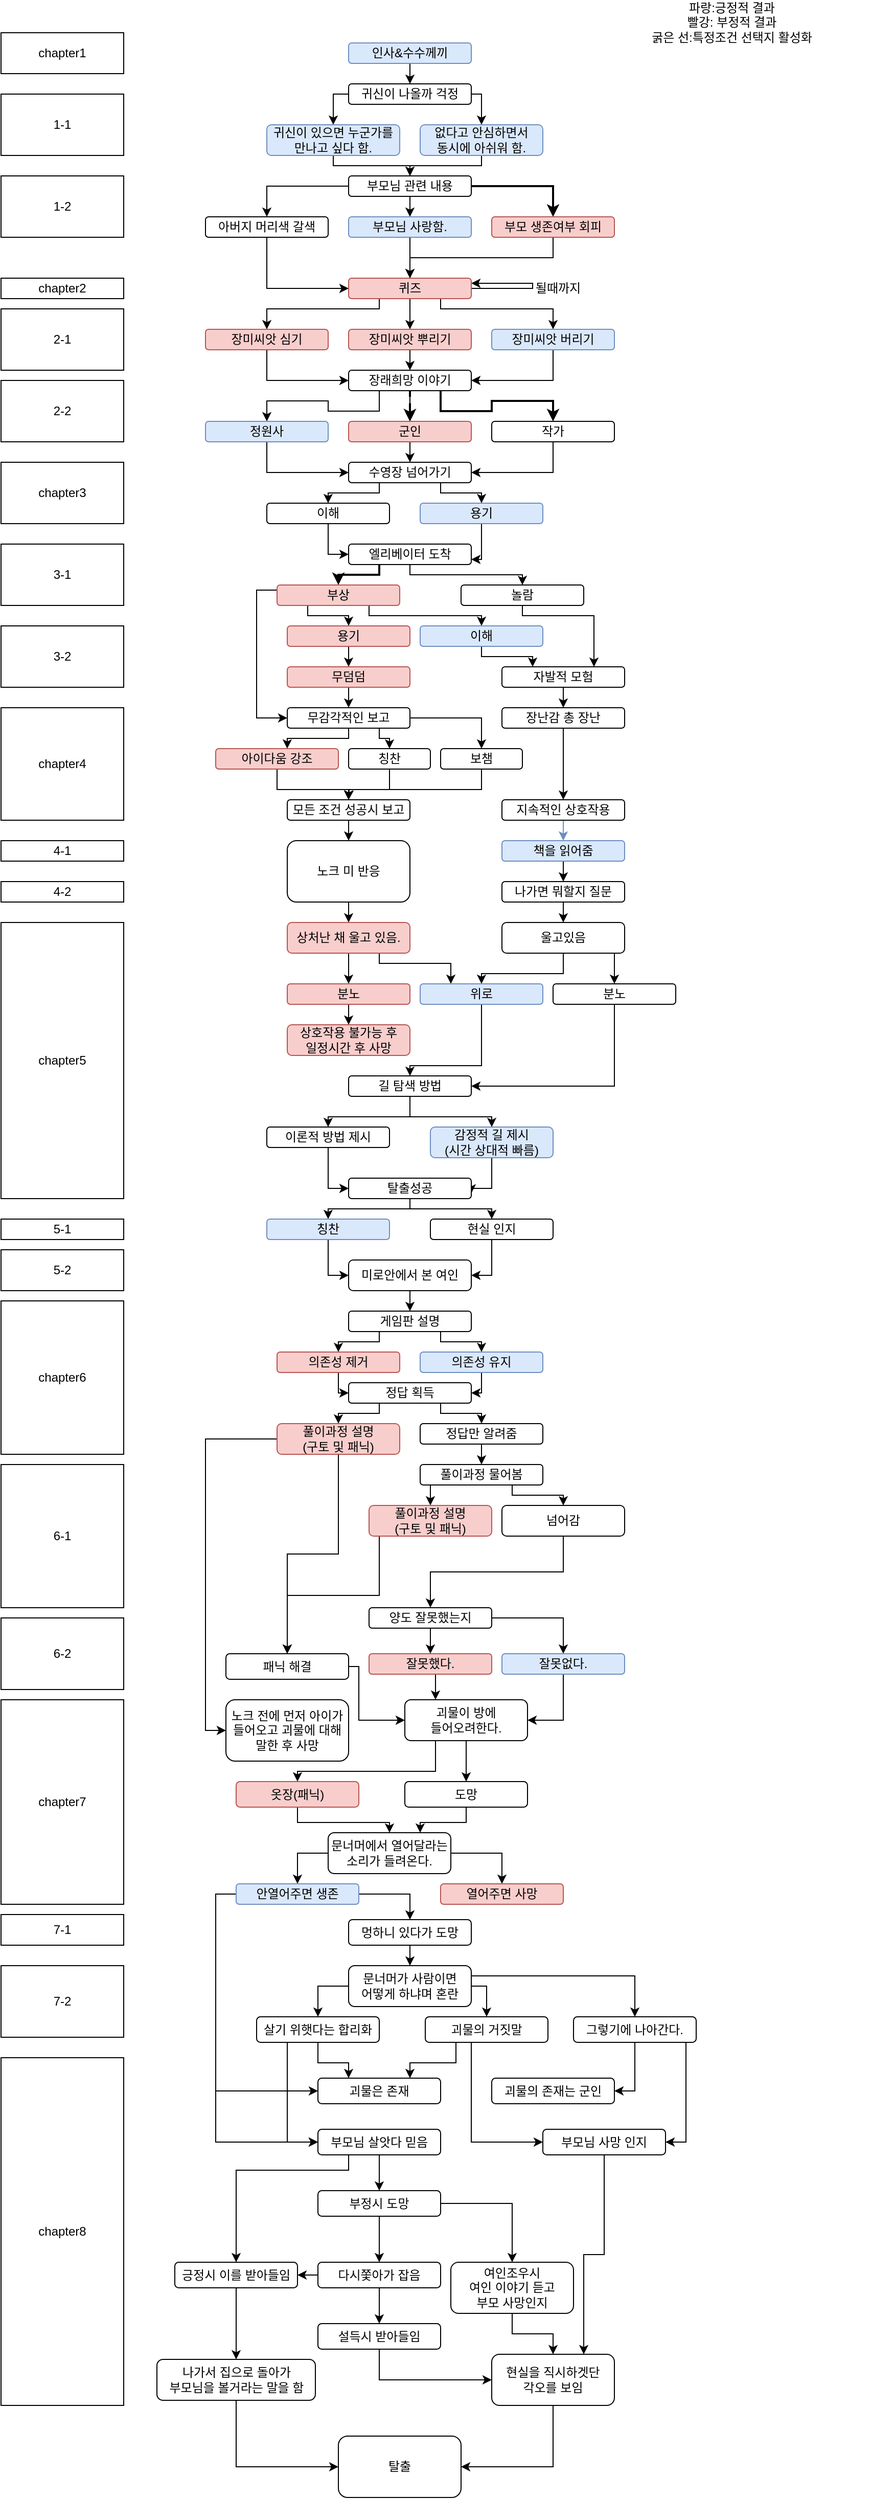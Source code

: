 <mxfile version="14.9.1" type="github">
  <diagram id="SqYD3vh8MbYlXdlC_32G" name="Page-1">
    <mxGraphModel dx="1584" dy="862" grid="1" gridSize="10" guides="1" tooltips="1" connect="1" arrows="1" fold="1" page="1" pageScale="1" pageWidth="850" pageHeight="1100" math="0" shadow="0">
      <root>
        <mxCell id="0" />
        <mxCell id="1" parent="0" />
        <mxCell id="OqzS29tU1OrCrxpP4sbA-1" value="chapter1" style="rounded=0;whiteSpace=wrap;html=1;" parent="1" vertex="1">
          <mxGeometry x="-150" y="90" width="120" height="40" as="geometry" />
        </mxCell>
        <mxCell id="OqzS29tU1OrCrxpP4sbA-23" style="edgeStyle=orthogonalEdgeStyle;rounded=0;orthogonalLoop=1;jettySize=auto;html=1;exitX=0.5;exitY=1;exitDx=0;exitDy=0;entryX=0.5;entryY=0;entryDx=0;entryDy=0;" parent="1" source="OqzS29tU1OrCrxpP4sbA-3" target="OqzS29tU1OrCrxpP4sbA-22" edge="1">
          <mxGeometry relative="1" as="geometry" />
        </mxCell>
        <mxCell id="OqzS29tU1OrCrxpP4sbA-3" value="인사&amp;amp;수수께끼" style="rounded=1;whiteSpace=wrap;html=1;fillColor=#dae8fc;strokeColor=#6c8ebf;" parent="1" vertex="1">
          <mxGeometry x="190" y="100" width="120" height="20" as="geometry" />
        </mxCell>
        <mxCell id="OqzS29tU1OrCrxpP4sbA-7" style="edgeStyle=orthogonalEdgeStyle;rounded=0;orthogonalLoop=1;jettySize=auto;html=1;exitX=1;exitY=0.75;exitDx=0;exitDy=0;entryX=1;entryY=0.25;entryDx=0;entryDy=0;" parent="1" source="OqzS29tU1OrCrxpP4sbA-4" target="OqzS29tU1OrCrxpP4sbA-4" edge="1">
          <mxGeometry relative="1" as="geometry">
            <mxPoint x="370" y="340" as="targetPoint" />
            <Array as="points">
              <mxPoint x="310" y="340" />
              <mxPoint x="370" y="340" />
              <mxPoint x="370" y="335" />
            </Array>
          </mxGeometry>
        </mxCell>
        <mxCell id="OqzS29tU1OrCrxpP4sbA-39" style="edgeStyle=orthogonalEdgeStyle;rounded=0;orthogonalLoop=1;jettySize=auto;html=1;exitX=0.5;exitY=1;exitDx=0;exitDy=0;entryX=0.5;entryY=0;entryDx=0;entryDy=0;" parent="1" source="OqzS29tU1OrCrxpP4sbA-4" target="OqzS29tU1OrCrxpP4sbA-6" edge="1">
          <mxGeometry relative="1" as="geometry" />
        </mxCell>
        <mxCell id="OqzS29tU1OrCrxpP4sbA-40" style="edgeStyle=orthogonalEdgeStyle;rounded=0;orthogonalLoop=1;jettySize=auto;html=1;exitX=0.25;exitY=1;exitDx=0;exitDy=0;entryX=0.5;entryY=0;entryDx=0;entryDy=0;" parent="1" source="OqzS29tU1OrCrxpP4sbA-4" target="OqzS29tU1OrCrxpP4sbA-38" edge="1">
          <mxGeometry relative="1" as="geometry">
            <Array as="points">
              <mxPoint x="220" y="360" />
              <mxPoint x="110" y="360" />
            </Array>
          </mxGeometry>
        </mxCell>
        <mxCell id="OqzS29tU1OrCrxpP4sbA-41" style="edgeStyle=orthogonalEdgeStyle;rounded=0;orthogonalLoop=1;jettySize=auto;html=1;exitX=0.75;exitY=1;exitDx=0;exitDy=0;" parent="1" source="OqzS29tU1OrCrxpP4sbA-4" target="OqzS29tU1OrCrxpP4sbA-37" edge="1">
          <mxGeometry relative="1" as="geometry">
            <Array as="points">
              <mxPoint x="280" y="360" />
              <mxPoint x="390" y="360" />
            </Array>
          </mxGeometry>
        </mxCell>
        <mxCell id="OqzS29tU1OrCrxpP4sbA-4" value="퀴즈" style="rounded=1;whiteSpace=wrap;html=1;fillColor=#f8cecc;strokeColor=#b85450;" parent="1" vertex="1">
          <mxGeometry x="190" y="330" width="120" height="20" as="geometry" />
        </mxCell>
        <mxCell id="OqzS29tU1OrCrxpP4sbA-44" style="edgeStyle=orthogonalEdgeStyle;rounded=0;orthogonalLoop=1;jettySize=auto;html=1;exitX=0.5;exitY=1;exitDx=0;exitDy=0;entryX=0.5;entryY=0;entryDx=0;entryDy=0;" parent="1" source="OqzS29tU1OrCrxpP4sbA-6" target="OqzS29tU1OrCrxpP4sbA-42" edge="1">
          <mxGeometry relative="1" as="geometry" />
        </mxCell>
        <mxCell id="OqzS29tU1OrCrxpP4sbA-6" value="장미씨앗 뿌리기" style="rounded=1;whiteSpace=wrap;html=1;fillColor=#f8cecc;strokeColor=#b85450;" parent="1" vertex="1">
          <mxGeometry x="190" y="380" width="120" height="20" as="geometry" />
        </mxCell>
        <mxCell id="OqzS29tU1OrCrxpP4sbA-8" value="될때까지" style="text;html=1;strokeColor=none;fillColor=none;align=center;verticalAlign=middle;whiteSpace=wrap;rounded=0;" parent="1" vertex="1">
          <mxGeometry x="365" y="330" width="60" height="20" as="geometry" />
        </mxCell>
        <mxCell id="OqzS29tU1OrCrxpP4sbA-12" style="edgeStyle=orthogonalEdgeStyle;rounded=0;orthogonalLoop=1;jettySize=auto;html=1;exitX=0.5;exitY=1;exitDx=0;exitDy=0;entryX=0.5;entryY=0;entryDx=0;entryDy=0;" parent="1" source="OqzS29tU1OrCrxpP4sbA-10" target="OqzS29tU1OrCrxpP4sbA-11" edge="1">
          <mxGeometry relative="1" as="geometry" />
        </mxCell>
        <mxCell id="OqzS29tU1OrCrxpP4sbA-14" style="edgeStyle=orthogonalEdgeStyle;rounded=0;orthogonalLoop=1;jettySize=auto;html=1;exitX=0;exitY=0.5;exitDx=0;exitDy=0;entryX=0.5;entryY=0;entryDx=0;entryDy=0;" parent="1" source="OqzS29tU1OrCrxpP4sbA-10" target="OqzS29tU1OrCrxpP4sbA-13" edge="1">
          <mxGeometry relative="1" as="geometry" />
        </mxCell>
        <mxCell id="OqzS29tU1OrCrxpP4sbA-16" style="edgeStyle=orthogonalEdgeStyle;rounded=0;orthogonalLoop=1;jettySize=auto;html=1;exitX=1;exitY=0.5;exitDx=0;exitDy=0;entryX=0.5;entryY=0;entryDx=0;entryDy=0;strokeWidth=2;" parent="1" source="OqzS29tU1OrCrxpP4sbA-10" target="OqzS29tU1OrCrxpP4sbA-15" edge="1">
          <mxGeometry relative="1" as="geometry" />
        </mxCell>
        <mxCell id="OqzS29tU1OrCrxpP4sbA-10" value="부모님 관련 내용" style="rounded=1;whiteSpace=wrap;html=1;" parent="1" vertex="1">
          <mxGeometry x="190" y="230" width="120" height="20" as="geometry" />
        </mxCell>
        <mxCell id="OqzS29tU1OrCrxpP4sbA-34" style="edgeStyle=orthogonalEdgeStyle;rounded=0;orthogonalLoop=1;jettySize=auto;html=1;exitX=0.5;exitY=1;exitDx=0;exitDy=0;entryX=0.5;entryY=0;entryDx=0;entryDy=0;" parent="1" source="OqzS29tU1OrCrxpP4sbA-11" target="OqzS29tU1OrCrxpP4sbA-4" edge="1">
          <mxGeometry relative="1" as="geometry" />
        </mxCell>
        <mxCell id="OqzS29tU1OrCrxpP4sbA-11" value="부모님 사랑함." style="rounded=1;whiteSpace=wrap;html=1;fillColor=#dae8fc;strokeColor=#6c8ebf;" parent="1" vertex="1">
          <mxGeometry x="190" y="270" width="120" height="20" as="geometry" />
        </mxCell>
        <mxCell id="OqzS29tU1OrCrxpP4sbA-35" style="edgeStyle=orthogonalEdgeStyle;rounded=0;orthogonalLoop=1;jettySize=auto;html=1;entryX=0;entryY=0.5;entryDx=0;entryDy=0;" parent="1" source="OqzS29tU1OrCrxpP4sbA-13" target="OqzS29tU1OrCrxpP4sbA-4" edge="1">
          <mxGeometry relative="1" as="geometry">
            <Array as="points">
              <mxPoint x="110" y="340" />
            </Array>
          </mxGeometry>
        </mxCell>
        <mxCell id="OqzS29tU1OrCrxpP4sbA-13" value="아버지 머리색 갈색" style="rounded=1;whiteSpace=wrap;html=1;" parent="1" vertex="1">
          <mxGeometry x="50" y="270" width="120" height="20" as="geometry" />
        </mxCell>
        <mxCell id="OqzS29tU1OrCrxpP4sbA-36" style="edgeStyle=orthogonalEdgeStyle;rounded=0;orthogonalLoop=1;jettySize=auto;html=1;exitX=0.5;exitY=1;exitDx=0;exitDy=0;entryX=0.5;entryY=0;entryDx=0;entryDy=0;" parent="1" source="OqzS29tU1OrCrxpP4sbA-15" target="OqzS29tU1OrCrxpP4sbA-4" edge="1">
          <mxGeometry relative="1" as="geometry" />
        </mxCell>
        <mxCell id="OqzS29tU1OrCrxpP4sbA-15" value="부모 생존여부 회피" style="rounded=1;whiteSpace=wrap;html=1;fillColor=#f8cecc;strokeColor=#b85450;" parent="1" vertex="1">
          <mxGeometry x="330" y="270" width="120" height="20" as="geometry" />
        </mxCell>
        <mxCell id="OqzS29tU1OrCrxpP4sbA-27" style="edgeStyle=orthogonalEdgeStyle;rounded=0;orthogonalLoop=1;jettySize=auto;html=1;exitX=0;exitY=0.5;exitDx=0;exitDy=0;entryX=0.5;entryY=0;entryDx=0;entryDy=0;" parent="1" source="OqzS29tU1OrCrxpP4sbA-22" target="OqzS29tU1OrCrxpP4sbA-25" edge="1">
          <mxGeometry relative="1" as="geometry" />
        </mxCell>
        <mxCell id="OqzS29tU1OrCrxpP4sbA-28" style="edgeStyle=orthogonalEdgeStyle;rounded=0;orthogonalLoop=1;jettySize=auto;html=1;exitX=1;exitY=0.5;exitDx=0;exitDy=0;entryX=0.5;entryY=0;entryDx=0;entryDy=0;" parent="1" source="OqzS29tU1OrCrxpP4sbA-22" target="OqzS29tU1OrCrxpP4sbA-26" edge="1">
          <mxGeometry relative="1" as="geometry" />
        </mxCell>
        <mxCell id="OqzS29tU1OrCrxpP4sbA-22" value="귀신이 나올까 걱정" style="rounded=1;whiteSpace=wrap;html=1;" parent="1" vertex="1">
          <mxGeometry x="190" y="140" width="120" height="20" as="geometry" />
        </mxCell>
        <mxCell id="OqzS29tU1OrCrxpP4sbA-29" style="edgeStyle=orthogonalEdgeStyle;rounded=0;orthogonalLoop=1;jettySize=auto;html=1;exitX=0.5;exitY=1;exitDx=0;exitDy=0;entryX=0.5;entryY=0;entryDx=0;entryDy=0;" parent="1" source="OqzS29tU1OrCrxpP4sbA-25" target="OqzS29tU1OrCrxpP4sbA-10" edge="1">
          <mxGeometry relative="1" as="geometry">
            <Array as="points">
              <mxPoint x="175" y="220" />
              <mxPoint x="250" y="220" />
            </Array>
          </mxGeometry>
        </mxCell>
        <mxCell id="OqzS29tU1OrCrxpP4sbA-25" value="귀신이 있으면 누군가를 만나고 싶다 함." style="rounded=1;whiteSpace=wrap;html=1;fillColor=#dae8fc;strokeColor=#6c8ebf;" parent="1" vertex="1">
          <mxGeometry x="110" y="180" width="130" height="30" as="geometry" />
        </mxCell>
        <mxCell id="OqzS29tU1OrCrxpP4sbA-30" style="edgeStyle=orthogonalEdgeStyle;rounded=0;orthogonalLoop=1;jettySize=auto;html=1;exitX=0.5;exitY=1;exitDx=0;exitDy=0;" parent="1" source="OqzS29tU1OrCrxpP4sbA-26" edge="1">
          <mxGeometry relative="1" as="geometry">
            <mxPoint x="250" y="230" as="targetPoint" />
            <Array as="points">
              <mxPoint x="320" y="220" />
              <mxPoint x="250" y="220" />
            </Array>
          </mxGeometry>
        </mxCell>
        <mxCell id="OqzS29tU1OrCrxpP4sbA-26" value="없다고 안심하면서&lt;br&gt;동시에 아쉬워 함." style="rounded=1;whiteSpace=wrap;html=1;fillColor=#dae8fc;strokeColor=#6c8ebf;" parent="1" vertex="1">
          <mxGeometry x="260" y="180" width="120" height="30" as="geometry" />
        </mxCell>
        <mxCell id="OqzS29tU1OrCrxpP4sbA-32" value="1-1" style="rounded=0;whiteSpace=wrap;html=1;" parent="1" vertex="1">
          <mxGeometry x="-150" y="150" width="120" height="60" as="geometry" />
        </mxCell>
        <mxCell id="OqzS29tU1OrCrxpP4sbA-33" value="1-2" style="rounded=0;whiteSpace=wrap;html=1;" parent="1" vertex="1">
          <mxGeometry x="-150" y="230" width="120" height="60" as="geometry" />
        </mxCell>
        <mxCell id="OqzS29tU1OrCrxpP4sbA-45" style="edgeStyle=orthogonalEdgeStyle;rounded=0;orthogonalLoop=1;jettySize=auto;html=1;exitX=0.5;exitY=1;exitDx=0;exitDy=0;entryX=1;entryY=0.5;entryDx=0;entryDy=0;" parent="1" source="OqzS29tU1OrCrxpP4sbA-37" target="OqzS29tU1OrCrxpP4sbA-42" edge="1">
          <mxGeometry relative="1" as="geometry" />
        </mxCell>
        <mxCell id="OqzS29tU1OrCrxpP4sbA-37" value="장미씨앗 버리기" style="rounded=1;whiteSpace=wrap;html=1;fillColor=#dae8fc;strokeColor=#6c8ebf;" parent="1" vertex="1">
          <mxGeometry x="330" y="380" width="120" height="20" as="geometry" />
        </mxCell>
        <mxCell id="OqzS29tU1OrCrxpP4sbA-43" style="edgeStyle=orthogonalEdgeStyle;rounded=0;orthogonalLoop=1;jettySize=auto;html=1;exitX=0.5;exitY=1;exitDx=0;exitDy=0;entryX=0;entryY=0.5;entryDx=0;entryDy=0;" parent="1" source="OqzS29tU1OrCrxpP4sbA-38" target="OqzS29tU1OrCrxpP4sbA-42" edge="1">
          <mxGeometry relative="1" as="geometry" />
        </mxCell>
        <mxCell id="OqzS29tU1OrCrxpP4sbA-38" value="장미씨앗 심기" style="rounded=1;whiteSpace=wrap;html=1;fillColor=#f8cecc;strokeColor=#b85450;" parent="1" vertex="1">
          <mxGeometry x="50" y="380" width="120" height="20" as="geometry" />
        </mxCell>
        <mxCell id="OqzS29tU1OrCrxpP4sbA-51" style="edgeStyle=orthogonalEdgeStyle;rounded=0;orthogonalLoop=1;jettySize=auto;html=1;exitX=0.25;exitY=1;exitDx=0;exitDy=0;entryX=0.5;entryY=0;entryDx=0;entryDy=0;" parent="1" source="OqzS29tU1OrCrxpP4sbA-42" target="OqzS29tU1OrCrxpP4sbA-48" edge="1">
          <mxGeometry relative="1" as="geometry" />
        </mxCell>
        <mxCell id="OqzS29tU1OrCrxpP4sbA-52" style="edgeStyle=orthogonalEdgeStyle;rounded=0;orthogonalLoop=1;jettySize=auto;html=1;exitX=0.5;exitY=1;exitDx=0;exitDy=0;entryX=0.5;entryY=0;entryDx=0;entryDy=0;" parent="1" source="OqzS29tU1OrCrxpP4sbA-42" target="OqzS29tU1OrCrxpP4sbA-47" edge="1">
          <mxGeometry relative="1" as="geometry" />
        </mxCell>
        <mxCell id="OqzS29tU1OrCrxpP4sbA-53" value="" style="edgeStyle=orthogonalEdgeStyle;rounded=1;orthogonalLoop=1;jettySize=auto;html=1;dashed=1;strokeWidth=2;" parent="1" source="OqzS29tU1OrCrxpP4sbA-42" target="OqzS29tU1OrCrxpP4sbA-47" edge="1">
          <mxGeometry relative="1" as="geometry" />
        </mxCell>
        <mxCell id="OqzS29tU1OrCrxpP4sbA-54" style="edgeStyle=orthogonalEdgeStyle;rounded=0;orthogonalLoop=1;jettySize=auto;html=1;exitX=0.75;exitY=1;exitDx=0;exitDy=0;entryX=0.5;entryY=0;entryDx=0;entryDy=0;strokeWidth=2;" parent="1" source="OqzS29tU1OrCrxpP4sbA-42" target="OqzS29tU1OrCrxpP4sbA-49" edge="1">
          <mxGeometry relative="1" as="geometry" />
        </mxCell>
        <mxCell id="OqzS29tU1OrCrxpP4sbA-42" value="장래희망 이야기" style="rounded=1;whiteSpace=wrap;html=1;" parent="1" vertex="1">
          <mxGeometry x="190" y="420" width="120" height="20" as="geometry" />
        </mxCell>
        <mxCell id="OqzS29tU1OrCrxpP4sbA-60" style="edgeStyle=orthogonalEdgeStyle;rounded=0;orthogonalLoop=1;jettySize=auto;html=1;exitX=0.5;exitY=1;exitDx=0;exitDy=0;entryX=0.5;entryY=0;entryDx=0;entryDy=0;strokeWidth=1;" parent="1" source="OqzS29tU1OrCrxpP4sbA-47" target="OqzS29tU1OrCrxpP4sbA-58" edge="1">
          <mxGeometry relative="1" as="geometry" />
        </mxCell>
        <mxCell id="OqzS29tU1OrCrxpP4sbA-47" value="군인" style="rounded=1;whiteSpace=wrap;html=1;fillColor=#f8cecc;strokeColor=#b85450;" parent="1" vertex="1">
          <mxGeometry x="190" y="470" width="120" height="20" as="geometry" />
        </mxCell>
        <mxCell id="OqzS29tU1OrCrxpP4sbA-61" style="edgeStyle=orthogonalEdgeStyle;rounded=0;orthogonalLoop=1;jettySize=auto;html=1;exitX=0.5;exitY=1;exitDx=0;exitDy=0;entryX=0;entryY=0.5;entryDx=0;entryDy=0;strokeWidth=1;" parent="1" source="OqzS29tU1OrCrxpP4sbA-48" target="OqzS29tU1OrCrxpP4sbA-58" edge="1">
          <mxGeometry relative="1" as="geometry" />
        </mxCell>
        <mxCell id="OqzS29tU1OrCrxpP4sbA-48" value="정원사" style="rounded=1;whiteSpace=wrap;html=1;fillColor=#dae8fc;strokeColor=#6c8ebf;" parent="1" vertex="1">
          <mxGeometry x="50" y="470" width="120" height="20" as="geometry" />
        </mxCell>
        <mxCell id="OqzS29tU1OrCrxpP4sbA-62" style="edgeStyle=orthogonalEdgeStyle;rounded=0;orthogonalLoop=1;jettySize=auto;html=1;exitX=0.5;exitY=1;exitDx=0;exitDy=0;entryX=1;entryY=0.5;entryDx=0;entryDy=0;strokeWidth=1;" parent="1" source="OqzS29tU1OrCrxpP4sbA-49" target="OqzS29tU1OrCrxpP4sbA-58" edge="1">
          <mxGeometry relative="1" as="geometry" />
        </mxCell>
        <mxCell id="OqzS29tU1OrCrxpP4sbA-49" value="작가" style="rounded=1;whiteSpace=wrap;html=1;" parent="1" vertex="1">
          <mxGeometry x="330" y="470" width="120" height="20" as="geometry" />
        </mxCell>
        <mxCell id="OqzS29tU1OrCrxpP4sbA-55" value="파랑:긍정적 결과&lt;br&gt;빨강: 부정적 결과&lt;br&gt;굵은 선:특정조건 선택지 활성화" style="text;html=1;strokeColor=none;fillColor=none;align=center;verticalAlign=middle;whiteSpace=wrap;rounded=0;" parent="1" vertex="1">
          <mxGeometry x="430" y="70" width="270" height="20" as="geometry" />
        </mxCell>
        <mxCell id="OqzS29tU1OrCrxpP4sbA-56" value="2-1" style="rounded=0;whiteSpace=wrap;html=1;" parent="1" vertex="1">
          <mxGeometry x="-150" y="360" width="120" height="60" as="geometry" />
        </mxCell>
        <mxCell id="OqzS29tU1OrCrxpP4sbA-57" value="2-2" style="rounded=0;whiteSpace=wrap;html=1;" parent="1" vertex="1">
          <mxGeometry x="-150" y="430" width="120" height="60" as="geometry" />
        </mxCell>
        <mxCell id="OqzS29tU1OrCrxpP4sbA-65" style="edgeStyle=orthogonalEdgeStyle;rounded=0;orthogonalLoop=1;jettySize=auto;html=1;exitX=0.25;exitY=1;exitDx=0;exitDy=0;entryX=0.5;entryY=0;entryDx=0;entryDy=0;strokeWidth=1;" parent="1" source="OqzS29tU1OrCrxpP4sbA-58" target="OqzS29tU1OrCrxpP4sbA-63" edge="1">
          <mxGeometry relative="1" as="geometry">
            <Array as="points">
              <mxPoint x="220" y="540" />
              <mxPoint x="170" y="540" />
            </Array>
          </mxGeometry>
        </mxCell>
        <mxCell id="OqzS29tU1OrCrxpP4sbA-66" style="edgeStyle=orthogonalEdgeStyle;rounded=0;orthogonalLoop=1;jettySize=auto;html=1;exitX=0.75;exitY=1;exitDx=0;exitDy=0;entryX=0.5;entryY=0;entryDx=0;entryDy=0;strokeWidth=1;" parent="1" source="OqzS29tU1OrCrxpP4sbA-58" target="OqzS29tU1OrCrxpP4sbA-64" edge="1">
          <mxGeometry relative="1" as="geometry">
            <Array as="points">
              <mxPoint x="280" y="540" />
              <mxPoint x="320" y="540" />
            </Array>
          </mxGeometry>
        </mxCell>
        <mxCell id="OqzS29tU1OrCrxpP4sbA-58" value="수영장 넘어가기" style="rounded=1;whiteSpace=wrap;html=1;" parent="1" vertex="1">
          <mxGeometry x="190" y="510" width="120" height="20" as="geometry" />
        </mxCell>
        <mxCell id="OqzS29tU1OrCrxpP4sbA-68" style="edgeStyle=orthogonalEdgeStyle;rounded=0;orthogonalLoop=1;jettySize=auto;html=1;exitX=0.5;exitY=1;exitDx=0;exitDy=0;entryX=0;entryY=0.5;entryDx=0;entryDy=0;strokeWidth=1;" parent="1" source="OqzS29tU1OrCrxpP4sbA-63" target="OqzS29tU1OrCrxpP4sbA-67" edge="1">
          <mxGeometry relative="1" as="geometry">
            <Array as="points">
              <mxPoint x="170" y="600" />
            </Array>
          </mxGeometry>
        </mxCell>
        <mxCell id="OqzS29tU1OrCrxpP4sbA-63" value="이해" style="rounded=1;whiteSpace=wrap;html=1;" parent="1" vertex="1">
          <mxGeometry x="110" y="550" width="120" height="20" as="geometry" />
        </mxCell>
        <mxCell id="OqzS29tU1OrCrxpP4sbA-70" style="edgeStyle=orthogonalEdgeStyle;rounded=0;orthogonalLoop=1;jettySize=auto;html=1;exitX=0.5;exitY=1;exitDx=0;exitDy=0;entryX=1;entryY=0.75;entryDx=0;entryDy=0;strokeWidth=1;" parent="1" source="OqzS29tU1OrCrxpP4sbA-64" target="OqzS29tU1OrCrxpP4sbA-67" edge="1">
          <mxGeometry relative="1" as="geometry">
            <Array as="points">
              <mxPoint x="320" y="605" />
            </Array>
          </mxGeometry>
        </mxCell>
        <mxCell id="OqzS29tU1OrCrxpP4sbA-64" value="용기" style="rounded=1;whiteSpace=wrap;html=1;fillColor=#dae8fc;strokeColor=#6c8ebf;" parent="1" vertex="1">
          <mxGeometry x="260" y="550" width="120" height="20" as="geometry" />
        </mxCell>
        <mxCell id="OqzS29tU1OrCrxpP4sbA-73" style="edgeStyle=orthogonalEdgeStyle;rounded=0;orthogonalLoop=1;jettySize=auto;html=1;exitX=0.25;exitY=1;exitDx=0;exitDy=0;entryX=0.5;entryY=0;entryDx=0;entryDy=0;strokeWidth=2;" parent="1" source="OqzS29tU1OrCrxpP4sbA-67" target="OqzS29tU1OrCrxpP4sbA-72" edge="1">
          <mxGeometry relative="1" as="geometry">
            <Array as="points">
              <mxPoint x="220" y="620" />
              <mxPoint x="180" y="620" />
            </Array>
          </mxGeometry>
        </mxCell>
        <mxCell id="OqzS29tU1OrCrxpP4sbA-75" style="edgeStyle=orthogonalEdgeStyle;rounded=0;orthogonalLoop=1;jettySize=auto;html=1;exitX=0.5;exitY=1;exitDx=0;exitDy=0;entryX=0.5;entryY=0;entryDx=0;entryDy=0;strokeWidth=1;" parent="1" source="OqzS29tU1OrCrxpP4sbA-67" target="OqzS29tU1OrCrxpP4sbA-74" edge="1">
          <mxGeometry relative="1" as="geometry">
            <Array as="points">
              <mxPoint x="250" y="620" />
              <mxPoint x="360" y="620" />
            </Array>
          </mxGeometry>
        </mxCell>
        <mxCell id="OqzS29tU1OrCrxpP4sbA-67" value="엘리베이터 도착" style="rounded=1;whiteSpace=wrap;html=1;" parent="1" vertex="1">
          <mxGeometry x="190" y="590" width="120" height="20" as="geometry" />
        </mxCell>
        <mxCell id="OqzS29tU1OrCrxpP4sbA-81" style="edgeStyle=orthogonalEdgeStyle;rounded=0;orthogonalLoop=1;jettySize=auto;html=1;exitX=0.25;exitY=1;exitDx=0;exitDy=0;entryX=0.5;entryY=0;entryDx=0;entryDy=0;strokeWidth=1;" parent="1" source="OqzS29tU1OrCrxpP4sbA-72" target="OqzS29tU1OrCrxpP4sbA-78" edge="1">
          <mxGeometry relative="1" as="geometry">
            <Array as="points">
              <mxPoint x="150" y="660" />
              <mxPoint x="190" y="660" />
            </Array>
          </mxGeometry>
        </mxCell>
        <mxCell id="OqzS29tU1OrCrxpP4sbA-82" style="edgeStyle=orthogonalEdgeStyle;rounded=0;orthogonalLoop=1;jettySize=auto;html=1;exitX=0.75;exitY=1;exitDx=0;exitDy=0;entryX=0.5;entryY=0;entryDx=0;entryDy=0;strokeWidth=1;" parent="1" source="OqzS29tU1OrCrxpP4sbA-72" target="OqzS29tU1OrCrxpP4sbA-76" edge="1">
          <mxGeometry relative="1" as="geometry">
            <Array as="points">
              <mxPoint x="210" y="660" />
              <mxPoint x="320" y="660" />
            </Array>
          </mxGeometry>
        </mxCell>
        <mxCell id="OqzS29tU1OrCrxpP4sbA-112" style="edgeStyle=orthogonalEdgeStyle;rounded=0;orthogonalLoop=1;jettySize=auto;html=1;exitX=0;exitY=0.25;exitDx=0;exitDy=0;entryX=0;entryY=0.5;entryDx=0;entryDy=0;strokeWidth=1;" parent="1" source="OqzS29tU1OrCrxpP4sbA-72" target="OqzS29tU1OrCrxpP4sbA-90" edge="1">
          <mxGeometry relative="1" as="geometry" />
        </mxCell>
        <mxCell id="OqzS29tU1OrCrxpP4sbA-72" value="부상" style="rounded=1;whiteSpace=wrap;html=1;fillColor=#f8cecc;strokeColor=#b85450;" parent="1" vertex="1">
          <mxGeometry x="120" y="630" width="120" height="20" as="geometry" />
        </mxCell>
        <mxCell id="OqzS29tU1OrCrxpP4sbA-84" style="edgeStyle=orthogonalEdgeStyle;rounded=0;orthogonalLoop=1;jettySize=auto;html=1;exitX=0.5;exitY=1;exitDx=0;exitDy=0;entryX=0.75;entryY=0;entryDx=0;entryDy=0;strokeWidth=1;" parent="1" source="OqzS29tU1OrCrxpP4sbA-74" target="OqzS29tU1OrCrxpP4sbA-83" edge="1">
          <mxGeometry relative="1" as="geometry">
            <Array as="points">
              <mxPoint x="360" y="660" />
              <mxPoint x="430" y="660" />
            </Array>
          </mxGeometry>
        </mxCell>
        <mxCell id="OqzS29tU1OrCrxpP4sbA-74" value="놀람" style="rounded=1;whiteSpace=wrap;html=1;" parent="1" vertex="1">
          <mxGeometry x="300" y="630" width="120" height="20" as="geometry" />
        </mxCell>
        <mxCell id="OqzS29tU1OrCrxpP4sbA-85" style="edgeStyle=orthogonalEdgeStyle;rounded=0;orthogonalLoop=1;jettySize=auto;html=1;exitX=0.5;exitY=1;exitDx=0;exitDy=0;entryX=0.25;entryY=0;entryDx=0;entryDy=0;strokeWidth=1;" parent="1" source="OqzS29tU1OrCrxpP4sbA-76" target="OqzS29tU1OrCrxpP4sbA-83" edge="1">
          <mxGeometry relative="1" as="geometry">
            <Array as="points">
              <mxPoint x="320" y="700" />
              <mxPoint x="370" y="700" />
            </Array>
          </mxGeometry>
        </mxCell>
        <mxCell id="OqzS29tU1OrCrxpP4sbA-76" value="이해" style="rounded=1;whiteSpace=wrap;html=1;fillColor=#dae8fc;strokeColor=#6c8ebf;" parent="1" vertex="1">
          <mxGeometry x="260" y="670" width="120" height="20" as="geometry" />
        </mxCell>
        <mxCell id="OqzS29tU1OrCrxpP4sbA-87" style="edgeStyle=orthogonalEdgeStyle;rounded=0;orthogonalLoop=1;jettySize=auto;html=1;exitX=0.5;exitY=1;exitDx=0;exitDy=0;entryX=0.5;entryY=0;entryDx=0;entryDy=0;strokeWidth=1;" parent="1" source="OqzS29tU1OrCrxpP4sbA-78" target="OqzS29tU1OrCrxpP4sbA-86" edge="1">
          <mxGeometry relative="1" as="geometry" />
        </mxCell>
        <mxCell id="OqzS29tU1OrCrxpP4sbA-78" value="용기" style="rounded=1;whiteSpace=wrap;html=1;fillColor=#f8cecc;strokeColor=#b85450;" parent="1" vertex="1">
          <mxGeometry x="130" y="670" width="120" height="20" as="geometry" />
        </mxCell>
        <mxCell id="OqzS29tU1OrCrxpP4sbA-89" style="edgeStyle=orthogonalEdgeStyle;rounded=0;orthogonalLoop=1;jettySize=auto;html=1;exitX=0.5;exitY=1;exitDx=0;exitDy=0;entryX=0.5;entryY=0;entryDx=0;entryDy=0;strokeWidth=1;" parent="1" source="OqzS29tU1OrCrxpP4sbA-83" target="OqzS29tU1OrCrxpP4sbA-88" edge="1">
          <mxGeometry relative="1" as="geometry" />
        </mxCell>
        <mxCell id="OqzS29tU1OrCrxpP4sbA-83" value="자발적 모험" style="rounded=1;whiteSpace=wrap;html=1;" parent="1" vertex="1">
          <mxGeometry x="340" y="710" width="120" height="20" as="geometry" />
        </mxCell>
        <mxCell id="OqzS29tU1OrCrxpP4sbA-91" style="edgeStyle=orthogonalEdgeStyle;rounded=0;orthogonalLoop=1;jettySize=auto;html=1;exitX=0.5;exitY=1;exitDx=0;exitDy=0;entryX=0.5;entryY=0;entryDx=0;entryDy=0;strokeWidth=1;" parent="1" source="OqzS29tU1OrCrxpP4sbA-86" target="OqzS29tU1OrCrxpP4sbA-90" edge="1">
          <mxGeometry relative="1" as="geometry" />
        </mxCell>
        <mxCell id="OqzS29tU1OrCrxpP4sbA-86" value="무덤덤" style="rounded=1;whiteSpace=wrap;html=1;fillColor=#f8cecc;strokeColor=#b85450;" parent="1" vertex="1">
          <mxGeometry x="130" y="710" width="120" height="20" as="geometry" />
        </mxCell>
        <mxCell id="OqzS29tU1OrCrxpP4sbA-97" style="edgeStyle=orthogonalEdgeStyle;rounded=0;orthogonalLoop=1;jettySize=auto;html=1;exitX=0.5;exitY=1;exitDx=0;exitDy=0;entryX=0.5;entryY=0;entryDx=0;entryDy=0;strokeWidth=1;" parent="1" source="OqzS29tU1OrCrxpP4sbA-88" target="OqzS29tU1OrCrxpP4sbA-96" edge="1">
          <mxGeometry relative="1" as="geometry" />
        </mxCell>
        <mxCell id="OqzS29tU1OrCrxpP4sbA-88" value="장난감 총 장난" style="rounded=1;whiteSpace=wrap;html=1;" parent="1" vertex="1">
          <mxGeometry x="340" y="750" width="120" height="20" as="geometry" />
        </mxCell>
        <mxCell id="OqzS29tU1OrCrxpP4sbA-93" style="edgeStyle=orthogonalEdgeStyle;rounded=0;orthogonalLoop=1;jettySize=auto;html=1;exitX=0.5;exitY=1;exitDx=0;exitDy=0;entryX=0.583;entryY=0;entryDx=0;entryDy=0;entryPerimeter=0;strokeWidth=1;" parent="1" source="OqzS29tU1OrCrxpP4sbA-90" target="OqzS29tU1OrCrxpP4sbA-92" edge="1">
          <mxGeometry relative="1" as="geometry">
            <Array as="points">
              <mxPoint x="190" y="780" />
              <mxPoint x="130" y="780" />
            </Array>
          </mxGeometry>
        </mxCell>
        <mxCell id="OqzS29tU1OrCrxpP4sbA-95" style="edgeStyle=orthogonalEdgeStyle;rounded=0;orthogonalLoop=1;jettySize=auto;html=1;exitX=0.75;exitY=1;exitDx=0;exitDy=0;strokeWidth=1;" parent="1" source="OqzS29tU1OrCrxpP4sbA-90" target="OqzS29tU1OrCrxpP4sbA-94" edge="1">
          <mxGeometry relative="1" as="geometry">
            <Array as="points">
              <mxPoint x="220" y="780" />
              <mxPoint x="230" y="780" />
            </Array>
          </mxGeometry>
        </mxCell>
        <mxCell id="OqzS29tU1OrCrxpP4sbA-103" style="edgeStyle=orthogonalEdgeStyle;rounded=0;orthogonalLoop=1;jettySize=auto;html=1;exitX=1;exitY=0.5;exitDx=0;exitDy=0;entryX=0.5;entryY=0;entryDx=0;entryDy=0;strokeWidth=1;" parent="1" source="OqzS29tU1OrCrxpP4sbA-90" target="OqzS29tU1OrCrxpP4sbA-102" edge="1">
          <mxGeometry relative="1" as="geometry" />
        </mxCell>
        <mxCell id="OqzS29tU1OrCrxpP4sbA-90" value="무감각적인 보고" style="rounded=1;whiteSpace=wrap;html=1;" parent="1" vertex="1">
          <mxGeometry x="130" y="750" width="120" height="20" as="geometry" />
        </mxCell>
        <mxCell id="OqzS29tU1OrCrxpP4sbA-99" style="edgeStyle=orthogonalEdgeStyle;rounded=0;orthogonalLoop=1;jettySize=auto;html=1;exitX=0.5;exitY=1;exitDx=0;exitDy=0;entryX=0.5;entryY=0;entryDx=0;entryDy=0;strokeWidth=1;" parent="1" source="OqzS29tU1OrCrxpP4sbA-92" target="OqzS29tU1OrCrxpP4sbA-98" edge="1">
          <mxGeometry relative="1" as="geometry" />
        </mxCell>
        <mxCell id="OqzS29tU1OrCrxpP4sbA-92" value="아이다움 강조" style="rounded=1;whiteSpace=wrap;html=1;fillColor=#f8cecc;strokeColor=#b85450;" parent="1" vertex="1">
          <mxGeometry x="60" y="790" width="120" height="20" as="geometry" />
        </mxCell>
        <mxCell id="OqzS29tU1OrCrxpP4sbA-100" style="edgeStyle=orthogonalEdgeStyle;rounded=0;orthogonalLoop=1;jettySize=auto;html=1;exitX=0.5;exitY=1;exitDx=0;exitDy=0;strokeWidth=1;" parent="1" source="OqzS29tU1OrCrxpP4sbA-94" edge="1">
          <mxGeometry relative="1" as="geometry">
            <mxPoint x="190" y="840" as="targetPoint" />
          </mxGeometry>
        </mxCell>
        <mxCell id="OqzS29tU1OrCrxpP4sbA-94" value="칭찬" style="rounded=1;whiteSpace=wrap;html=1;" parent="1" vertex="1">
          <mxGeometry x="190" y="790" width="80" height="20" as="geometry" />
        </mxCell>
        <mxCell id="OqzS29tU1OrCrxpP4sbA-113" style="edgeStyle=orthogonalEdgeStyle;rounded=0;orthogonalLoop=1;jettySize=auto;html=1;exitX=0.5;exitY=1;exitDx=0;exitDy=0;entryX=0.5;entryY=0;entryDx=0;entryDy=0;strokeWidth=1;fillColor=#dae8fc;strokeColor=#6c8ebf;" parent="1" source="OqzS29tU1OrCrxpP4sbA-96" target="OqzS29tU1OrCrxpP4sbA-111" edge="1">
          <mxGeometry relative="1" as="geometry" />
        </mxCell>
        <mxCell id="OqzS29tU1OrCrxpP4sbA-96" value="지속적인 상호작용" style="rounded=1;whiteSpace=wrap;html=1;" parent="1" vertex="1">
          <mxGeometry x="340" y="840" width="120" height="20" as="geometry" />
        </mxCell>
        <mxCell id="OqzS29tU1OrCrxpP4sbA-110" style="edgeStyle=orthogonalEdgeStyle;rounded=0;orthogonalLoop=1;jettySize=auto;html=1;exitX=0.5;exitY=1;exitDx=0;exitDy=0;entryX=0.5;entryY=0;entryDx=0;entryDy=0;strokeWidth=1;" parent="1" source="OqzS29tU1OrCrxpP4sbA-98" target="OqzS29tU1OrCrxpP4sbA-109" edge="1">
          <mxGeometry relative="1" as="geometry" />
        </mxCell>
        <mxCell id="OqzS29tU1OrCrxpP4sbA-98" value="모든 조건 성공시 보고" style="rounded=1;whiteSpace=wrap;html=1;" parent="1" vertex="1">
          <mxGeometry x="130" y="840" width="120" height="20" as="geometry" />
        </mxCell>
        <mxCell id="OqzS29tU1OrCrxpP4sbA-104" style="edgeStyle=orthogonalEdgeStyle;rounded=0;orthogonalLoop=1;jettySize=auto;html=1;exitX=0.5;exitY=1;exitDx=0;exitDy=0;entryX=0.5;entryY=0;entryDx=0;entryDy=0;strokeWidth=1;" parent="1" source="OqzS29tU1OrCrxpP4sbA-102" target="OqzS29tU1OrCrxpP4sbA-98" edge="1">
          <mxGeometry relative="1" as="geometry">
            <Array as="points">
              <mxPoint x="320" y="830" />
              <mxPoint x="190" y="830" />
            </Array>
          </mxGeometry>
        </mxCell>
        <mxCell id="OqzS29tU1OrCrxpP4sbA-102" value="보챔" style="rounded=1;whiteSpace=wrap;html=1;" parent="1" vertex="1">
          <mxGeometry x="280" y="790" width="80" height="20" as="geometry" />
        </mxCell>
        <mxCell id="OqzS29tU1OrCrxpP4sbA-105" value="3-1" style="rounded=0;whiteSpace=wrap;html=1;" parent="1" vertex="1">
          <mxGeometry x="-150" y="590" width="120" height="60" as="geometry" />
        </mxCell>
        <mxCell id="OqzS29tU1OrCrxpP4sbA-107" value="3-2" style="rounded=0;whiteSpace=wrap;html=1;" parent="1" vertex="1">
          <mxGeometry x="-150" y="670" width="120" height="60" as="geometry" />
        </mxCell>
        <mxCell id="OqzS29tU1OrCrxpP4sbA-121" style="edgeStyle=orthogonalEdgeStyle;rounded=0;orthogonalLoop=1;jettySize=auto;html=1;exitX=0.5;exitY=1;exitDx=0;exitDy=0;entryX=0.5;entryY=0;entryDx=0;entryDy=0;strokeWidth=1;" parent="1" source="OqzS29tU1OrCrxpP4sbA-109" target="OqzS29tU1OrCrxpP4sbA-120" edge="1">
          <mxGeometry relative="1" as="geometry" />
        </mxCell>
        <mxCell id="OqzS29tU1OrCrxpP4sbA-109" value="노크 미 반응" style="rounded=1;whiteSpace=wrap;html=1;" parent="1" vertex="1">
          <mxGeometry x="130" y="880" width="120" height="60" as="geometry" />
        </mxCell>
        <mxCell id="OqzS29tU1OrCrxpP4sbA-117" style="edgeStyle=orthogonalEdgeStyle;rounded=0;orthogonalLoop=1;jettySize=auto;html=1;exitX=0.5;exitY=1;exitDx=0;exitDy=0;entryX=0.5;entryY=0;entryDx=0;entryDy=0;strokeWidth=1;" parent="1" source="OqzS29tU1OrCrxpP4sbA-111" target="OqzS29tU1OrCrxpP4sbA-116" edge="1">
          <mxGeometry relative="1" as="geometry" />
        </mxCell>
        <mxCell id="OqzS29tU1OrCrxpP4sbA-111" value="책을 읽어줌" style="rounded=1;whiteSpace=wrap;html=1;fillColor=#dae8fc;strokeColor=#6c8ebf;" parent="1" vertex="1">
          <mxGeometry x="340" y="880" width="120" height="20" as="geometry" />
        </mxCell>
        <mxCell id="OqzS29tU1OrCrxpP4sbA-115" value="4-1" style="rounded=0;whiteSpace=wrap;html=1;" parent="1" vertex="1">
          <mxGeometry x="-150" y="880" width="120" height="20" as="geometry" />
        </mxCell>
        <mxCell id="OqzS29tU1OrCrxpP4sbA-133" style="edgeStyle=orthogonalEdgeStyle;rounded=0;orthogonalLoop=1;jettySize=auto;html=1;exitX=0.5;exitY=1;exitDx=0;exitDy=0;entryX=0.5;entryY=0;entryDx=0;entryDy=0;strokeWidth=1;" parent="1" source="OqzS29tU1OrCrxpP4sbA-116" target="OqzS29tU1OrCrxpP4sbA-122" edge="1">
          <mxGeometry relative="1" as="geometry" />
        </mxCell>
        <mxCell id="OqzS29tU1OrCrxpP4sbA-116" value="나가면 뭐할지 질문" style="rounded=1;whiteSpace=wrap;html=1;" parent="1" vertex="1">
          <mxGeometry x="340" y="920" width="120" height="20" as="geometry" />
        </mxCell>
        <mxCell id="OqzS29tU1OrCrxpP4sbA-118" value="4-2" style="rounded=0;whiteSpace=wrap;html=1;" parent="1" vertex="1">
          <mxGeometry x="-150" y="920" width="120" height="20" as="geometry" />
        </mxCell>
        <mxCell id="OqzS29tU1OrCrxpP4sbA-128" style="edgeStyle=orthogonalEdgeStyle;rounded=0;orthogonalLoop=1;jettySize=auto;html=1;exitX=0.75;exitY=1;exitDx=0;exitDy=0;entryX=0.25;entryY=0;entryDx=0;entryDy=0;strokeWidth=1;" parent="1" source="OqzS29tU1OrCrxpP4sbA-120" target="OqzS29tU1OrCrxpP4sbA-123" edge="1">
          <mxGeometry relative="1" as="geometry">
            <Array as="points">
              <mxPoint x="220" y="1000" />
              <mxPoint x="290" y="1000" />
            </Array>
          </mxGeometry>
        </mxCell>
        <mxCell id="OqzS29tU1OrCrxpP4sbA-129" style="edgeStyle=orthogonalEdgeStyle;rounded=0;orthogonalLoop=1;jettySize=auto;html=1;exitX=0.5;exitY=1;exitDx=0;exitDy=0;entryX=0.5;entryY=0;entryDx=0;entryDy=0;strokeWidth=1;" parent="1" source="OqzS29tU1OrCrxpP4sbA-120" target="OqzS29tU1OrCrxpP4sbA-127" edge="1">
          <mxGeometry relative="1" as="geometry" />
        </mxCell>
        <mxCell id="OqzS29tU1OrCrxpP4sbA-120" value="상처난 채 울고 있음." style="rounded=1;whiteSpace=wrap;html=1;fillColor=#f8cecc;strokeColor=#b85450;" parent="1" vertex="1">
          <mxGeometry x="130" y="960" width="120" height="30" as="geometry" />
        </mxCell>
        <mxCell id="OqzS29tU1OrCrxpP4sbA-125" style="edgeStyle=orthogonalEdgeStyle;rounded=0;orthogonalLoop=1;jettySize=auto;html=1;exitX=0.5;exitY=1;exitDx=0;exitDy=0;entryX=0.5;entryY=0;entryDx=0;entryDy=0;strokeWidth=1;" parent="1" source="OqzS29tU1OrCrxpP4sbA-122" target="OqzS29tU1OrCrxpP4sbA-123" edge="1">
          <mxGeometry relative="1" as="geometry" />
        </mxCell>
        <mxCell id="OqzS29tU1OrCrxpP4sbA-134" style="edgeStyle=orthogonalEdgeStyle;rounded=0;orthogonalLoop=1;jettySize=auto;html=1;exitX=0.75;exitY=1;exitDx=0;exitDy=0;entryX=0.5;entryY=0;entryDx=0;entryDy=0;strokeWidth=1;" parent="1" source="OqzS29tU1OrCrxpP4sbA-122" target="OqzS29tU1OrCrxpP4sbA-132" edge="1">
          <mxGeometry relative="1" as="geometry" />
        </mxCell>
        <mxCell id="OqzS29tU1OrCrxpP4sbA-122" value="울고있음" style="rounded=1;whiteSpace=wrap;html=1;" parent="1" vertex="1">
          <mxGeometry x="340" y="960" width="120" height="30" as="geometry" />
        </mxCell>
        <mxCell id="OqzS29tU1OrCrxpP4sbA-139" style="edgeStyle=orthogonalEdgeStyle;rounded=0;orthogonalLoop=1;jettySize=auto;html=1;exitX=0.5;exitY=1;exitDx=0;exitDy=0;entryX=0.5;entryY=0;entryDx=0;entryDy=0;strokeWidth=1;" parent="1" source="OqzS29tU1OrCrxpP4sbA-123" target="OqzS29tU1OrCrxpP4sbA-138" edge="1">
          <mxGeometry relative="1" as="geometry">
            <Array as="points">
              <mxPoint x="320" y="1100" />
              <mxPoint x="250" y="1100" />
            </Array>
          </mxGeometry>
        </mxCell>
        <mxCell id="OqzS29tU1OrCrxpP4sbA-123" value="위로" style="rounded=1;whiteSpace=wrap;html=1;fillColor=#dae8fc;strokeColor=#6c8ebf;" parent="1" vertex="1">
          <mxGeometry x="260" y="1020" width="120" height="20" as="geometry" />
        </mxCell>
        <mxCell id="OqzS29tU1OrCrxpP4sbA-131" style="edgeStyle=orthogonalEdgeStyle;rounded=0;orthogonalLoop=1;jettySize=auto;html=1;exitX=0.5;exitY=1;exitDx=0;exitDy=0;entryX=0.5;entryY=0;entryDx=0;entryDy=0;strokeWidth=1;" parent="1" source="OqzS29tU1OrCrxpP4sbA-127" target="OqzS29tU1OrCrxpP4sbA-130" edge="1">
          <mxGeometry relative="1" as="geometry" />
        </mxCell>
        <mxCell id="OqzS29tU1OrCrxpP4sbA-127" value="분노" style="rounded=1;whiteSpace=wrap;html=1;fillColor=#f8cecc;strokeColor=#b85450;" parent="1" vertex="1">
          <mxGeometry x="130" y="1020" width="120" height="20" as="geometry" />
        </mxCell>
        <mxCell id="OqzS29tU1OrCrxpP4sbA-130" value="상호작용 불가능 후&lt;br&gt;일정시간 후 사망" style="rounded=1;whiteSpace=wrap;html=1;fillColor=#f8cecc;strokeColor=#b85450;" parent="1" vertex="1">
          <mxGeometry x="130" y="1060" width="120" height="30" as="geometry" />
        </mxCell>
        <mxCell id="OqzS29tU1OrCrxpP4sbA-140" style="edgeStyle=orthogonalEdgeStyle;rounded=0;orthogonalLoop=1;jettySize=auto;html=1;exitX=0.5;exitY=1;exitDx=0;exitDy=0;entryX=1;entryY=0.5;entryDx=0;entryDy=0;strokeWidth=1;" parent="1" source="OqzS29tU1OrCrxpP4sbA-132" target="OqzS29tU1OrCrxpP4sbA-138" edge="1">
          <mxGeometry relative="1" as="geometry" />
        </mxCell>
        <mxCell id="OqzS29tU1OrCrxpP4sbA-132" value="분노" style="rounded=1;whiteSpace=wrap;html=1;" parent="1" vertex="1">
          <mxGeometry x="390" y="1020" width="120" height="20" as="geometry" />
        </mxCell>
        <mxCell id="OqzS29tU1OrCrxpP4sbA-149" style="edgeStyle=orthogonalEdgeStyle;rounded=0;orthogonalLoop=1;jettySize=auto;html=1;exitX=0.5;exitY=1;exitDx=0;exitDy=0;entryX=0;entryY=0.5;entryDx=0;entryDy=0;strokeWidth=1;" parent="1" source="OqzS29tU1OrCrxpP4sbA-135" target="OqzS29tU1OrCrxpP4sbA-148" edge="1">
          <mxGeometry relative="1" as="geometry" />
        </mxCell>
        <mxCell id="OqzS29tU1OrCrxpP4sbA-135" value="이론적 방법 제시" style="rounded=1;whiteSpace=wrap;html=1;" parent="1" vertex="1">
          <mxGeometry x="110" y="1160" width="120" height="20" as="geometry" />
        </mxCell>
        <mxCell id="OqzS29tU1OrCrxpP4sbA-150" style="edgeStyle=orthogonalEdgeStyle;rounded=0;orthogonalLoop=1;jettySize=auto;html=1;exitX=0.5;exitY=1;exitDx=0;exitDy=0;entryX=1;entryY=0.75;entryDx=0;entryDy=0;strokeWidth=1;" parent="1" source="OqzS29tU1OrCrxpP4sbA-136" target="OqzS29tU1OrCrxpP4sbA-148" edge="1">
          <mxGeometry relative="1" as="geometry">
            <Array as="points">
              <mxPoint x="330" y="1220" />
              <mxPoint x="310" y="1220" />
            </Array>
          </mxGeometry>
        </mxCell>
        <mxCell id="OqzS29tU1OrCrxpP4sbA-136" value="감정적 길 제시&lt;br&gt;(시간 상대적 빠름)" style="rounded=1;whiteSpace=wrap;html=1;fillColor=#dae8fc;strokeColor=#6c8ebf;" parent="1" vertex="1">
          <mxGeometry x="270" y="1160" width="120" height="30" as="geometry" />
        </mxCell>
        <mxCell id="OqzS29tU1OrCrxpP4sbA-141" style="edgeStyle=orthogonalEdgeStyle;rounded=0;orthogonalLoop=1;jettySize=auto;html=1;exitX=0.5;exitY=1;exitDx=0;exitDy=0;entryX=0.5;entryY=0;entryDx=0;entryDy=0;strokeWidth=1;" parent="1" source="OqzS29tU1OrCrxpP4sbA-138" target="OqzS29tU1OrCrxpP4sbA-135" edge="1">
          <mxGeometry relative="1" as="geometry" />
        </mxCell>
        <mxCell id="OqzS29tU1OrCrxpP4sbA-142" style="edgeStyle=orthogonalEdgeStyle;rounded=0;orthogonalLoop=1;jettySize=auto;html=1;exitX=0.5;exitY=1;exitDx=0;exitDy=0;entryX=0.5;entryY=0;entryDx=0;entryDy=0;strokeWidth=1;" parent="1" source="OqzS29tU1OrCrxpP4sbA-138" target="OqzS29tU1OrCrxpP4sbA-136" edge="1">
          <mxGeometry relative="1" as="geometry" />
        </mxCell>
        <mxCell id="OqzS29tU1OrCrxpP4sbA-138" value="길 탐색 방법" style="rounded=1;whiteSpace=wrap;html=1;" parent="1" vertex="1">
          <mxGeometry x="190" y="1110" width="120" height="20" as="geometry" />
        </mxCell>
        <mxCell id="OqzS29tU1OrCrxpP4sbA-144" value="chapter5" style="rounded=0;whiteSpace=wrap;html=1;" parent="1" vertex="1">
          <mxGeometry x="-150" y="960" width="120" height="270" as="geometry" />
        </mxCell>
        <mxCell id="OqzS29tU1OrCrxpP4sbA-145" value="chapter2" style="rounded=0;whiteSpace=wrap;html=1;" parent="1" vertex="1">
          <mxGeometry x="-150" y="330" width="120" height="20" as="geometry" />
        </mxCell>
        <mxCell id="OqzS29tU1OrCrxpP4sbA-146" value="chapter3" style="rounded=0;whiteSpace=wrap;html=1;" parent="1" vertex="1">
          <mxGeometry x="-150" y="510" width="120" height="60" as="geometry" />
        </mxCell>
        <mxCell id="OqzS29tU1OrCrxpP4sbA-147" value="chapter4" style="rounded=0;whiteSpace=wrap;html=1;" parent="1" vertex="1">
          <mxGeometry x="-150" y="750" width="120" height="110" as="geometry" />
        </mxCell>
        <mxCell id="OqzS29tU1OrCrxpP4sbA-153" style="edgeStyle=orthogonalEdgeStyle;rounded=0;orthogonalLoop=1;jettySize=auto;html=1;exitX=0.5;exitY=1;exitDx=0;exitDy=0;entryX=0.5;entryY=0;entryDx=0;entryDy=0;strokeWidth=1;" parent="1" source="OqzS29tU1OrCrxpP4sbA-148" target="OqzS29tU1OrCrxpP4sbA-151" edge="1">
          <mxGeometry relative="1" as="geometry">
            <Array as="points">
              <mxPoint x="250" y="1240" />
              <mxPoint x="170" y="1240" />
            </Array>
          </mxGeometry>
        </mxCell>
        <mxCell id="OqzS29tU1OrCrxpP4sbA-154" style="edgeStyle=orthogonalEdgeStyle;rounded=0;orthogonalLoop=1;jettySize=auto;html=1;exitX=0.5;exitY=1;exitDx=0;exitDy=0;entryX=0.5;entryY=0;entryDx=0;entryDy=0;strokeWidth=1;" parent="1" source="OqzS29tU1OrCrxpP4sbA-148" target="OqzS29tU1OrCrxpP4sbA-152" edge="1">
          <mxGeometry relative="1" as="geometry">
            <Array as="points">
              <mxPoint x="250" y="1240" />
              <mxPoint x="330" y="1240" />
            </Array>
          </mxGeometry>
        </mxCell>
        <mxCell id="OqzS29tU1OrCrxpP4sbA-148" value="탈출성공" style="rounded=1;whiteSpace=wrap;html=1;" parent="1" vertex="1">
          <mxGeometry x="190" y="1210" width="120" height="20" as="geometry" />
        </mxCell>
        <mxCell id="OqzS29tU1OrCrxpP4sbA-158" style="edgeStyle=orthogonalEdgeStyle;rounded=0;orthogonalLoop=1;jettySize=auto;html=1;exitX=0.5;exitY=1;exitDx=0;exitDy=0;entryX=0;entryY=0.5;entryDx=0;entryDy=0;strokeWidth=1;" parent="1" source="OqzS29tU1OrCrxpP4sbA-151" target="OqzS29tU1OrCrxpP4sbA-157" edge="1">
          <mxGeometry relative="1" as="geometry" />
        </mxCell>
        <mxCell id="OqzS29tU1OrCrxpP4sbA-151" value="칭찬" style="rounded=1;whiteSpace=wrap;html=1;fillColor=#dae8fc;strokeColor=#6c8ebf;" parent="1" vertex="1">
          <mxGeometry x="110" y="1250" width="120" height="20" as="geometry" />
        </mxCell>
        <mxCell id="OqzS29tU1OrCrxpP4sbA-159" style="edgeStyle=orthogonalEdgeStyle;rounded=0;orthogonalLoop=1;jettySize=auto;html=1;exitX=0.5;exitY=1;exitDx=0;exitDy=0;entryX=1;entryY=0.5;entryDx=0;entryDy=0;strokeWidth=1;" parent="1" source="OqzS29tU1OrCrxpP4sbA-152" target="OqzS29tU1OrCrxpP4sbA-157" edge="1">
          <mxGeometry relative="1" as="geometry" />
        </mxCell>
        <mxCell id="OqzS29tU1OrCrxpP4sbA-152" value="현실 인지" style="rounded=1;whiteSpace=wrap;html=1;" parent="1" vertex="1">
          <mxGeometry x="270" y="1250" width="120" height="20" as="geometry" />
        </mxCell>
        <mxCell id="OqzS29tU1OrCrxpP4sbA-155" value="5-1" style="rounded=0;whiteSpace=wrap;html=1;" parent="1" vertex="1">
          <mxGeometry x="-150" y="1250" width="120" height="20" as="geometry" />
        </mxCell>
        <mxCell id="OqzS29tU1OrCrxpP4sbA-156" value="5-2" style="rounded=0;whiteSpace=wrap;html=1;" parent="1" vertex="1">
          <mxGeometry x="-150" y="1280" width="120" height="40" as="geometry" />
        </mxCell>
        <mxCell id="OqzS29tU1OrCrxpP4sbA-161" style="edgeStyle=orthogonalEdgeStyle;rounded=0;orthogonalLoop=1;jettySize=auto;html=1;exitX=0.5;exitY=1;exitDx=0;exitDy=0;entryX=0.5;entryY=0;entryDx=0;entryDy=0;strokeWidth=1;" parent="1" source="OqzS29tU1OrCrxpP4sbA-157" target="OqzS29tU1OrCrxpP4sbA-160" edge="1">
          <mxGeometry relative="1" as="geometry" />
        </mxCell>
        <mxCell id="OqzS29tU1OrCrxpP4sbA-157" value="미로안에서 본 여인" style="rounded=1;whiteSpace=wrap;html=1;" parent="1" vertex="1">
          <mxGeometry x="190" y="1290" width="120" height="30" as="geometry" />
        </mxCell>
        <mxCell id="OqzS29tU1OrCrxpP4sbA-164" style="edgeStyle=orthogonalEdgeStyle;rounded=0;orthogonalLoop=1;jettySize=auto;html=1;exitX=0.25;exitY=1;exitDx=0;exitDy=0;entryX=0.5;entryY=0;entryDx=0;entryDy=0;strokeWidth=1;" parent="1" source="OqzS29tU1OrCrxpP4sbA-160" target="OqzS29tU1OrCrxpP4sbA-162" edge="1">
          <mxGeometry relative="1" as="geometry">
            <Array as="points">
              <mxPoint x="220" y="1370" />
              <mxPoint x="180" y="1370" />
            </Array>
          </mxGeometry>
        </mxCell>
        <mxCell id="OqzS29tU1OrCrxpP4sbA-165" style="edgeStyle=orthogonalEdgeStyle;rounded=0;orthogonalLoop=1;jettySize=auto;html=1;exitX=0.75;exitY=1;exitDx=0;exitDy=0;entryX=0.5;entryY=0;entryDx=0;entryDy=0;strokeWidth=1;" parent="1" source="OqzS29tU1OrCrxpP4sbA-160" target="OqzS29tU1OrCrxpP4sbA-163" edge="1">
          <mxGeometry relative="1" as="geometry">
            <Array as="points">
              <mxPoint x="280" y="1370" />
              <mxPoint x="320" y="1370" />
            </Array>
          </mxGeometry>
        </mxCell>
        <mxCell id="OqzS29tU1OrCrxpP4sbA-160" value="게임판 설명" style="rounded=1;whiteSpace=wrap;html=1;" parent="1" vertex="1">
          <mxGeometry x="190" y="1340" width="120" height="20" as="geometry" />
        </mxCell>
        <mxCell id="OqzS29tU1OrCrxpP4sbA-167" style="edgeStyle=orthogonalEdgeStyle;rounded=0;orthogonalLoop=1;jettySize=auto;html=1;exitX=0.5;exitY=1;exitDx=0;exitDy=0;entryX=0;entryY=0.5;entryDx=0;entryDy=0;strokeWidth=1;" parent="1" source="OqzS29tU1OrCrxpP4sbA-162" target="OqzS29tU1OrCrxpP4sbA-166" edge="1">
          <mxGeometry relative="1" as="geometry">
            <Array as="points">
              <mxPoint x="180" y="1420" />
            </Array>
          </mxGeometry>
        </mxCell>
        <mxCell id="OqzS29tU1OrCrxpP4sbA-162" value="의존성 제거" style="rounded=1;whiteSpace=wrap;html=1;fillColor=#f8cecc;strokeColor=#b85450;" parent="1" vertex="1">
          <mxGeometry x="120" y="1380" width="120" height="20" as="geometry" />
        </mxCell>
        <mxCell id="OqzS29tU1OrCrxpP4sbA-168" style="edgeStyle=orthogonalEdgeStyle;rounded=0;orthogonalLoop=1;jettySize=auto;html=1;exitX=0.5;exitY=1;exitDx=0;exitDy=0;entryX=1;entryY=0.5;entryDx=0;entryDy=0;strokeWidth=1;" parent="1" source="OqzS29tU1OrCrxpP4sbA-163" target="OqzS29tU1OrCrxpP4sbA-166" edge="1">
          <mxGeometry relative="1" as="geometry">
            <Array as="points">
              <mxPoint x="320" y="1420" />
            </Array>
          </mxGeometry>
        </mxCell>
        <mxCell id="OqzS29tU1OrCrxpP4sbA-163" value="의존성 유지" style="rounded=1;whiteSpace=wrap;html=1;fillColor=#dae8fc;strokeColor=#6c8ebf;" parent="1" vertex="1">
          <mxGeometry x="260" y="1380" width="120" height="20" as="geometry" />
        </mxCell>
        <mxCell id="OqzS29tU1OrCrxpP4sbA-171" style="edgeStyle=orthogonalEdgeStyle;rounded=0;orthogonalLoop=1;jettySize=auto;html=1;exitX=0.25;exitY=1;exitDx=0;exitDy=0;entryX=0.5;entryY=0;entryDx=0;entryDy=0;strokeWidth=1;" parent="1" source="OqzS29tU1OrCrxpP4sbA-166" target="OqzS29tU1OrCrxpP4sbA-169" edge="1">
          <mxGeometry relative="1" as="geometry">
            <Array as="points">
              <mxPoint x="220" y="1440" />
              <mxPoint x="180" y="1440" />
            </Array>
          </mxGeometry>
        </mxCell>
        <mxCell id="OqzS29tU1OrCrxpP4sbA-172" style="edgeStyle=orthogonalEdgeStyle;rounded=0;orthogonalLoop=1;jettySize=auto;html=1;exitX=0.75;exitY=1;exitDx=0;exitDy=0;entryX=0.5;entryY=0;entryDx=0;entryDy=0;strokeWidth=1;" parent="1" source="OqzS29tU1OrCrxpP4sbA-166" target="OqzS29tU1OrCrxpP4sbA-170" edge="1">
          <mxGeometry relative="1" as="geometry">
            <Array as="points">
              <mxPoint x="280" y="1440" />
              <mxPoint x="320" y="1440" />
            </Array>
          </mxGeometry>
        </mxCell>
        <mxCell id="OqzS29tU1OrCrxpP4sbA-166" value="정답 획득" style="rounded=1;whiteSpace=wrap;html=1;" parent="1" vertex="1">
          <mxGeometry x="190" y="1410" width="120" height="20" as="geometry" />
        </mxCell>
        <mxCell id="OqzS29tU1OrCrxpP4sbA-175" style="edgeStyle=orthogonalEdgeStyle;rounded=0;orthogonalLoop=1;jettySize=auto;html=1;exitX=0.5;exitY=1;exitDx=0;exitDy=0;entryX=0.5;entryY=0;entryDx=0;entryDy=0;strokeWidth=1;" parent="1" source="OqzS29tU1OrCrxpP4sbA-169" target="OqzS29tU1OrCrxpP4sbA-174" edge="1">
          <mxGeometry relative="1" as="geometry" />
        </mxCell>
        <mxCell id="OqzS29tU1OrCrxpP4sbA-198" style="edgeStyle=orthogonalEdgeStyle;rounded=0;orthogonalLoop=1;jettySize=auto;html=1;exitX=0;exitY=0.5;exitDx=0;exitDy=0;entryX=0;entryY=0.5;entryDx=0;entryDy=0;strokeWidth=1;" parent="1" source="OqzS29tU1OrCrxpP4sbA-169" target="OqzS29tU1OrCrxpP4sbA-197" edge="1">
          <mxGeometry relative="1" as="geometry" />
        </mxCell>
        <mxCell id="OqzS29tU1OrCrxpP4sbA-169" value="풀이과정 설명&lt;br&gt;(구토 및 패닉)" style="rounded=1;whiteSpace=wrap;html=1;fillColor=#f8cecc;strokeColor=#b85450;" parent="1" vertex="1">
          <mxGeometry x="120" y="1450" width="120" height="30" as="geometry" />
        </mxCell>
        <mxCell id="OqzS29tU1OrCrxpP4sbA-178" style="edgeStyle=orthogonalEdgeStyle;rounded=0;orthogonalLoop=1;jettySize=auto;html=1;exitX=0.5;exitY=1;exitDx=0;exitDy=0;entryX=0.5;entryY=0;entryDx=0;entryDy=0;strokeWidth=1;" parent="1" source="OqzS29tU1OrCrxpP4sbA-170" target="OqzS29tU1OrCrxpP4sbA-176" edge="1">
          <mxGeometry relative="1" as="geometry" />
        </mxCell>
        <mxCell id="OqzS29tU1OrCrxpP4sbA-170" value="정답만 알려줌" style="rounded=1;whiteSpace=wrap;html=1;" parent="1" vertex="1">
          <mxGeometry x="260" y="1450" width="120" height="20" as="geometry" />
        </mxCell>
        <mxCell id="OqzS29tU1OrCrxpP4sbA-173" value="chapter6" style="rounded=0;whiteSpace=wrap;html=1;" parent="1" vertex="1">
          <mxGeometry x="-150" y="1330" width="120" height="150" as="geometry" />
        </mxCell>
        <mxCell id="OqzS29tU1OrCrxpP4sbA-201" style="edgeStyle=orthogonalEdgeStyle;rounded=0;orthogonalLoop=1;jettySize=auto;html=1;exitX=1;exitY=0.5;exitDx=0;exitDy=0;entryX=0;entryY=0.5;entryDx=0;entryDy=0;strokeWidth=1;" parent="1" source="OqzS29tU1OrCrxpP4sbA-174" target="OqzS29tU1OrCrxpP4sbA-200" edge="1">
          <mxGeometry relative="1" as="geometry">
            <Array as="points">
              <mxPoint x="200" y="1688" />
              <mxPoint x="200" y="1740" />
            </Array>
          </mxGeometry>
        </mxCell>
        <mxCell id="OqzS29tU1OrCrxpP4sbA-174" value="패닉 해결" style="rounded=1;whiteSpace=wrap;html=1;" parent="1" vertex="1">
          <mxGeometry x="70" y="1675" width="120" height="25" as="geometry" />
        </mxCell>
        <mxCell id="OqzS29tU1OrCrxpP4sbA-181" style="edgeStyle=orthogonalEdgeStyle;rounded=0;orthogonalLoop=1;jettySize=auto;html=1;exitX=0.25;exitY=1;exitDx=0;exitDy=0;entryX=0.5;entryY=0;entryDx=0;entryDy=0;strokeWidth=1;" parent="1" source="OqzS29tU1OrCrxpP4sbA-176" target="OqzS29tU1OrCrxpP4sbA-179" edge="1">
          <mxGeometry relative="1" as="geometry" />
        </mxCell>
        <mxCell id="OqzS29tU1OrCrxpP4sbA-182" style="edgeStyle=orthogonalEdgeStyle;rounded=0;orthogonalLoop=1;jettySize=auto;html=1;exitX=0.75;exitY=1;exitDx=0;exitDy=0;entryX=0.5;entryY=0;entryDx=0;entryDy=0;strokeWidth=1;" parent="1" source="OqzS29tU1OrCrxpP4sbA-176" target="OqzS29tU1OrCrxpP4sbA-180" edge="1">
          <mxGeometry relative="1" as="geometry">
            <Array as="points">
              <mxPoint x="350" y="1520" />
              <mxPoint x="400" y="1520" />
            </Array>
          </mxGeometry>
        </mxCell>
        <mxCell id="OqzS29tU1OrCrxpP4sbA-176" value="풀이과정 물어봄" style="rounded=1;whiteSpace=wrap;html=1;" parent="1" vertex="1">
          <mxGeometry x="260" y="1490" width="120" height="20" as="geometry" />
        </mxCell>
        <mxCell id="OqzS29tU1OrCrxpP4sbA-183" style="edgeStyle=orthogonalEdgeStyle;rounded=0;orthogonalLoop=1;jettySize=auto;html=1;exitX=0.5;exitY=1;exitDx=0;exitDy=0;entryX=0.5;entryY=0;entryDx=0;entryDy=0;strokeWidth=1;" parent="1" source="OqzS29tU1OrCrxpP4sbA-179" target="OqzS29tU1OrCrxpP4sbA-174" edge="1">
          <mxGeometry relative="1" as="geometry">
            <Array as="points">
              <mxPoint x="220" y="1560" />
              <mxPoint x="220" y="1618" />
              <mxPoint x="130" y="1618" />
            </Array>
          </mxGeometry>
        </mxCell>
        <mxCell id="OqzS29tU1OrCrxpP4sbA-179" value="풀이과정 설명&lt;br&gt;(구토 및 패닉)" style="rounded=1;whiteSpace=wrap;html=1;fillColor=#f8cecc;strokeColor=#b85450;" parent="1" vertex="1">
          <mxGeometry x="210" y="1530" width="120" height="30" as="geometry" />
        </mxCell>
        <mxCell id="OqzS29tU1OrCrxpP4sbA-188" style="edgeStyle=orthogonalEdgeStyle;rounded=0;orthogonalLoop=1;jettySize=auto;html=1;exitX=0.5;exitY=1;exitDx=0;exitDy=0;entryX=0.5;entryY=0;entryDx=0;entryDy=0;strokeWidth=1;" parent="1" source="OqzS29tU1OrCrxpP4sbA-180" target="OqzS29tU1OrCrxpP4sbA-187" edge="1">
          <mxGeometry relative="1" as="geometry" />
        </mxCell>
        <mxCell id="OqzS29tU1OrCrxpP4sbA-180" value="넘어감" style="rounded=1;whiteSpace=wrap;html=1;" parent="1" vertex="1">
          <mxGeometry x="340" y="1530" width="120" height="30" as="geometry" />
        </mxCell>
        <mxCell id="OqzS29tU1OrCrxpP4sbA-184" value="6-1" style="rounded=0;whiteSpace=wrap;html=1;" parent="1" vertex="1">
          <mxGeometry x="-150" y="1490" width="120" height="140" as="geometry" />
        </mxCell>
        <mxCell id="OqzS29tU1OrCrxpP4sbA-186" value="6-2" style="rounded=0;whiteSpace=wrap;html=1;" parent="1" vertex="1">
          <mxGeometry x="-150" y="1640" width="120" height="70" as="geometry" />
        </mxCell>
        <mxCell id="OqzS29tU1OrCrxpP4sbA-194" style="edgeStyle=orthogonalEdgeStyle;rounded=0;orthogonalLoop=1;jettySize=auto;html=1;exitX=0.5;exitY=1;exitDx=0;exitDy=0;entryX=0.5;entryY=0;entryDx=0;entryDy=0;strokeWidth=1;" parent="1" source="OqzS29tU1OrCrxpP4sbA-187" target="OqzS29tU1OrCrxpP4sbA-191" edge="1">
          <mxGeometry relative="1" as="geometry" />
        </mxCell>
        <mxCell id="OqzS29tU1OrCrxpP4sbA-195" style="edgeStyle=orthogonalEdgeStyle;rounded=0;orthogonalLoop=1;jettySize=auto;html=1;exitX=1;exitY=0.5;exitDx=0;exitDy=0;entryX=0.5;entryY=0;entryDx=0;entryDy=0;strokeWidth=1;" parent="1" source="OqzS29tU1OrCrxpP4sbA-187" target="OqzS29tU1OrCrxpP4sbA-192" edge="1">
          <mxGeometry relative="1" as="geometry" />
        </mxCell>
        <mxCell id="OqzS29tU1OrCrxpP4sbA-187" value="양도 잘못했는지" style="rounded=1;whiteSpace=wrap;html=1;" parent="1" vertex="1">
          <mxGeometry x="210" y="1630" width="120" height="20" as="geometry" />
        </mxCell>
        <mxCell id="OqzS29tU1OrCrxpP4sbA-202" style="edgeStyle=orthogonalEdgeStyle;rounded=0;orthogonalLoop=1;jettySize=auto;html=1;exitX=0.5;exitY=1;exitDx=0;exitDy=0;entryX=0.25;entryY=0;entryDx=0;entryDy=0;strokeWidth=1;" parent="1" source="OqzS29tU1OrCrxpP4sbA-191" target="OqzS29tU1OrCrxpP4sbA-200" edge="1">
          <mxGeometry relative="1" as="geometry" />
        </mxCell>
        <mxCell id="OqzS29tU1OrCrxpP4sbA-191" value="잘못했다." style="rounded=1;whiteSpace=wrap;html=1;fillColor=#f8cecc;strokeColor=#b85450;" parent="1" vertex="1">
          <mxGeometry x="210" y="1675" width="120" height="20" as="geometry" />
        </mxCell>
        <mxCell id="OqzS29tU1OrCrxpP4sbA-203" style="edgeStyle=orthogonalEdgeStyle;rounded=0;orthogonalLoop=1;jettySize=auto;html=1;exitX=0.5;exitY=1;exitDx=0;exitDy=0;entryX=1;entryY=0.5;entryDx=0;entryDy=0;strokeWidth=1;" parent="1" source="OqzS29tU1OrCrxpP4sbA-192" target="OqzS29tU1OrCrxpP4sbA-200" edge="1">
          <mxGeometry relative="1" as="geometry" />
        </mxCell>
        <mxCell id="OqzS29tU1OrCrxpP4sbA-192" value="잘못없다." style="rounded=1;whiteSpace=wrap;html=1;fillColor=#dae8fc;strokeColor=#6c8ebf;" parent="1" vertex="1">
          <mxGeometry x="340" y="1675" width="120" height="20" as="geometry" />
        </mxCell>
        <mxCell id="OqzS29tU1OrCrxpP4sbA-197" value="노크 전에 먼저 아이가 들어오고 괴물에 대해 말한 후 사망" style="rounded=1;whiteSpace=wrap;html=1;" parent="1" vertex="1">
          <mxGeometry x="70" y="1720" width="120" height="60" as="geometry" />
        </mxCell>
        <mxCell id="OqzS29tU1OrCrxpP4sbA-206" style="edgeStyle=orthogonalEdgeStyle;rounded=0;orthogonalLoop=1;jettySize=auto;html=1;exitX=0.25;exitY=1;exitDx=0;exitDy=0;entryX=0.5;entryY=0;entryDx=0;entryDy=0;strokeWidth=1;" parent="1" source="OqzS29tU1OrCrxpP4sbA-200" target="OqzS29tU1OrCrxpP4sbA-205" edge="1">
          <mxGeometry relative="1" as="geometry">
            <Array as="points">
              <mxPoint x="275" y="1790" />
              <mxPoint x="140" y="1790" />
            </Array>
          </mxGeometry>
        </mxCell>
        <mxCell id="OqzS29tU1OrCrxpP4sbA-208" style="edgeStyle=orthogonalEdgeStyle;rounded=0;orthogonalLoop=1;jettySize=auto;html=1;exitX=0.5;exitY=1;exitDx=0;exitDy=0;entryX=0.5;entryY=0;entryDx=0;entryDy=0;strokeWidth=1;" parent="1" source="OqzS29tU1OrCrxpP4sbA-200" target="OqzS29tU1OrCrxpP4sbA-207" edge="1">
          <mxGeometry relative="1" as="geometry" />
        </mxCell>
        <mxCell id="OqzS29tU1OrCrxpP4sbA-200" value="괴물이 방에 &lt;br&gt;들어오려한다." style="rounded=1;whiteSpace=wrap;html=1;" parent="1" vertex="1">
          <mxGeometry x="245" y="1720" width="120" height="40" as="geometry" />
        </mxCell>
        <mxCell id="OqzS29tU1OrCrxpP4sbA-210" style="edgeStyle=orthogonalEdgeStyle;rounded=0;orthogonalLoop=1;jettySize=auto;html=1;exitX=0.5;exitY=1;exitDx=0;exitDy=0;entryX=0.5;entryY=0;entryDx=0;entryDy=0;strokeWidth=1;" parent="1" source="OqzS29tU1OrCrxpP4sbA-205" target="OqzS29tU1OrCrxpP4sbA-209" edge="1">
          <mxGeometry relative="1" as="geometry">
            <Array as="points">
              <mxPoint x="140" y="1840" />
              <mxPoint x="230" y="1840" />
            </Array>
          </mxGeometry>
        </mxCell>
        <mxCell id="OqzS29tU1OrCrxpP4sbA-205" value="옷장(패닉)" style="rounded=1;whiteSpace=wrap;html=1;fillColor=#f8cecc;strokeColor=#b85450;" parent="1" vertex="1">
          <mxGeometry x="80" y="1800" width="120" height="25" as="geometry" />
        </mxCell>
        <mxCell id="OqzS29tU1OrCrxpP4sbA-211" style="edgeStyle=orthogonalEdgeStyle;rounded=0;orthogonalLoop=1;jettySize=auto;html=1;exitX=0.5;exitY=1;exitDx=0;exitDy=0;entryX=0.75;entryY=0;entryDx=0;entryDy=0;strokeWidth=1;" parent="1" source="OqzS29tU1OrCrxpP4sbA-207" target="OqzS29tU1OrCrxpP4sbA-209" edge="1">
          <mxGeometry relative="1" as="geometry">
            <Array as="points">
              <mxPoint x="305" y="1840" />
              <mxPoint x="260" y="1840" />
            </Array>
          </mxGeometry>
        </mxCell>
        <mxCell id="OqzS29tU1OrCrxpP4sbA-207" value="도망" style="rounded=1;whiteSpace=wrap;html=1;" parent="1" vertex="1">
          <mxGeometry x="245" y="1800" width="120" height="25" as="geometry" />
        </mxCell>
        <mxCell id="tTpm-1QGPxnCkIWcTd6X-23" style="edgeStyle=orthogonalEdgeStyle;rounded=0;orthogonalLoop=1;jettySize=auto;html=1;exitX=1;exitY=0.5;exitDx=0;exitDy=0;entryX=0.5;entryY=0;entryDx=0;entryDy=0;" edge="1" parent="1" source="OqzS29tU1OrCrxpP4sbA-209" target="tTpm-1QGPxnCkIWcTd6X-21">
          <mxGeometry relative="1" as="geometry" />
        </mxCell>
        <mxCell id="tTpm-1QGPxnCkIWcTd6X-24" style="edgeStyle=orthogonalEdgeStyle;rounded=0;orthogonalLoop=1;jettySize=auto;html=1;exitX=0;exitY=0.5;exitDx=0;exitDy=0;entryX=0.5;entryY=0;entryDx=0;entryDy=0;" edge="1" parent="1" source="OqzS29tU1OrCrxpP4sbA-209" target="tTpm-1QGPxnCkIWcTd6X-20">
          <mxGeometry relative="1" as="geometry" />
        </mxCell>
        <mxCell id="OqzS29tU1OrCrxpP4sbA-209" value="문너머에서 열어달라는&lt;br&gt;소리가 들려온다." style="rounded=1;whiteSpace=wrap;html=1;" parent="1" vertex="1">
          <mxGeometry x="170" y="1850" width="120" height="40" as="geometry" />
        </mxCell>
        <mxCell id="OqzS29tU1OrCrxpP4sbA-216" value="chapter7" style="rounded=0;whiteSpace=wrap;html=1;" parent="1" vertex="1">
          <mxGeometry x="-150" y="1720" width="120" height="200" as="geometry" />
        </mxCell>
        <mxCell id="OqzS29tU1OrCrxpP4sbA-220" style="edgeStyle=orthogonalEdgeStyle;rounded=0;orthogonalLoop=1;jettySize=auto;html=1;exitX=0;exitY=0.5;exitDx=0;exitDy=0;strokeWidth=1;" parent="1" source="OqzS29tU1OrCrxpP4sbA-217" target="OqzS29tU1OrCrxpP4sbA-219" edge="1">
          <mxGeometry relative="1" as="geometry" />
        </mxCell>
        <mxCell id="OqzS29tU1OrCrxpP4sbA-222" style="edgeStyle=orthogonalEdgeStyle;rounded=0;orthogonalLoop=1;jettySize=auto;html=1;exitX=1;exitY=0.5;exitDx=0;exitDy=0;entryX=0.5;entryY=0;entryDx=0;entryDy=0;strokeWidth=1;" parent="1" source="OqzS29tU1OrCrxpP4sbA-217" target="OqzS29tU1OrCrxpP4sbA-221" edge="1">
          <mxGeometry relative="1" as="geometry" />
        </mxCell>
        <mxCell id="tTpm-1QGPxnCkIWcTd6X-3" style="edgeStyle=orthogonalEdgeStyle;rounded=0;orthogonalLoop=1;jettySize=auto;html=1;exitX=1;exitY=0.25;exitDx=0;exitDy=0;entryX=0.5;entryY=0;entryDx=0;entryDy=0;" edge="1" parent="1" source="OqzS29tU1OrCrxpP4sbA-217" target="tTpm-1QGPxnCkIWcTd6X-2">
          <mxGeometry relative="1" as="geometry" />
        </mxCell>
        <mxCell id="OqzS29tU1OrCrxpP4sbA-217" value="문너머가 사람이면 &lt;br&gt;어떻게 하냐며 혼란" style="rounded=1;whiteSpace=wrap;html=1;" parent="1" vertex="1">
          <mxGeometry x="190" y="1980" width="120" height="40" as="geometry" />
        </mxCell>
        <mxCell id="tTpm-1QGPxnCkIWcTd6X-13" style="edgeStyle=orthogonalEdgeStyle;rounded=0;orthogonalLoop=1;jettySize=auto;html=1;exitX=0.5;exitY=1;exitDx=0;exitDy=0;entryX=0.25;entryY=0;entryDx=0;entryDy=0;" edge="1" parent="1" source="OqzS29tU1OrCrxpP4sbA-219" target="tTpm-1QGPxnCkIWcTd6X-10">
          <mxGeometry relative="1" as="geometry" />
        </mxCell>
        <mxCell id="tTpm-1QGPxnCkIWcTd6X-19" style="edgeStyle=orthogonalEdgeStyle;rounded=0;orthogonalLoop=1;jettySize=auto;html=1;exitX=0.25;exitY=1;exitDx=0;exitDy=0;entryX=0;entryY=0.5;entryDx=0;entryDy=0;" edge="1" parent="1" source="OqzS29tU1OrCrxpP4sbA-219" target="tTpm-1QGPxnCkIWcTd6X-14">
          <mxGeometry relative="1" as="geometry" />
        </mxCell>
        <mxCell id="OqzS29tU1OrCrxpP4sbA-219" value="살기 위햇다는 합리화" style="rounded=1;whiteSpace=wrap;html=1;" parent="1" vertex="1">
          <mxGeometry x="100" y="2030" width="120" height="25" as="geometry" />
        </mxCell>
        <mxCell id="tTpm-1QGPxnCkIWcTd6X-12" style="edgeStyle=orthogonalEdgeStyle;rounded=0;orthogonalLoop=1;jettySize=auto;html=1;exitX=0.25;exitY=1;exitDx=0;exitDy=0;entryX=0.75;entryY=0;entryDx=0;entryDy=0;" edge="1" parent="1" source="OqzS29tU1OrCrxpP4sbA-221" target="tTpm-1QGPxnCkIWcTd6X-10">
          <mxGeometry relative="1" as="geometry" />
        </mxCell>
        <mxCell id="tTpm-1QGPxnCkIWcTd6X-18" style="edgeStyle=orthogonalEdgeStyle;rounded=0;orthogonalLoop=1;jettySize=auto;html=1;exitX=0.5;exitY=1;exitDx=0;exitDy=0;entryX=0;entryY=0.5;entryDx=0;entryDy=0;" edge="1" parent="1" source="OqzS29tU1OrCrxpP4sbA-221" target="tTpm-1QGPxnCkIWcTd6X-15">
          <mxGeometry relative="1" as="geometry">
            <Array as="points">
              <mxPoint x="310" y="2055" />
              <mxPoint x="310" y="2153" />
            </Array>
          </mxGeometry>
        </mxCell>
        <mxCell id="OqzS29tU1OrCrxpP4sbA-221" value="괴물의 거짓말" style="rounded=1;whiteSpace=wrap;html=1;" parent="1" vertex="1">
          <mxGeometry x="265" y="2030" width="120" height="25" as="geometry" />
        </mxCell>
        <mxCell id="tTpm-1QGPxnCkIWcTd6X-1" value="7-1" style="rounded=0;whiteSpace=wrap;html=1;" vertex="1" parent="1">
          <mxGeometry x="-150" y="1930" width="120" height="30" as="geometry" />
        </mxCell>
        <mxCell id="tTpm-1QGPxnCkIWcTd6X-11" style="edgeStyle=orthogonalEdgeStyle;rounded=0;orthogonalLoop=1;jettySize=auto;html=1;exitX=0.5;exitY=1;exitDx=0;exitDy=0;entryX=1;entryY=0.5;entryDx=0;entryDy=0;" edge="1" parent="1" source="tTpm-1QGPxnCkIWcTd6X-2" target="tTpm-1QGPxnCkIWcTd6X-9">
          <mxGeometry relative="1" as="geometry" />
        </mxCell>
        <mxCell id="tTpm-1QGPxnCkIWcTd6X-17" style="edgeStyle=orthogonalEdgeStyle;rounded=0;orthogonalLoop=1;jettySize=auto;html=1;exitX=0.75;exitY=1;exitDx=0;exitDy=0;entryX=1;entryY=0.5;entryDx=0;entryDy=0;" edge="1" parent="1" source="tTpm-1QGPxnCkIWcTd6X-2" target="tTpm-1QGPxnCkIWcTd6X-15">
          <mxGeometry relative="1" as="geometry">
            <Array as="points">
              <mxPoint x="520" y="2055" />
              <mxPoint x="520" y="2152" />
            </Array>
          </mxGeometry>
        </mxCell>
        <mxCell id="tTpm-1QGPxnCkIWcTd6X-2" value="그렇기에 나아간다." style="rounded=1;whiteSpace=wrap;html=1;" vertex="1" parent="1">
          <mxGeometry x="410" y="2030" width="120" height="25" as="geometry" />
        </mxCell>
        <mxCell id="tTpm-1QGPxnCkIWcTd6X-6" style="edgeStyle=orthogonalEdgeStyle;rounded=0;orthogonalLoop=1;jettySize=auto;html=1;exitX=0.5;exitY=1;exitDx=0;exitDy=0;entryX=0.5;entryY=0;entryDx=0;entryDy=0;" edge="1" parent="1" source="tTpm-1QGPxnCkIWcTd6X-4" target="OqzS29tU1OrCrxpP4sbA-217">
          <mxGeometry relative="1" as="geometry" />
        </mxCell>
        <mxCell id="tTpm-1QGPxnCkIWcTd6X-4" value="멍하니 있다가 도망" style="rounded=1;whiteSpace=wrap;html=1;" vertex="1" parent="1">
          <mxGeometry x="190" y="1935" width="120" height="25" as="geometry" />
        </mxCell>
        <mxCell id="tTpm-1QGPxnCkIWcTd6X-7" value="7-2" style="rounded=0;whiteSpace=wrap;html=1;" vertex="1" parent="1">
          <mxGeometry x="-150" y="1980" width="120" height="70" as="geometry" />
        </mxCell>
        <mxCell id="tTpm-1QGPxnCkIWcTd6X-8" value="chapter8" style="rounded=0;whiteSpace=wrap;html=1;" vertex="1" parent="1">
          <mxGeometry x="-150" y="2070" width="120" height="340" as="geometry" />
        </mxCell>
        <mxCell id="tTpm-1QGPxnCkIWcTd6X-9" value="괴물의 존재는 군인" style="rounded=1;whiteSpace=wrap;html=1;" vertex="1" parent="1">
          <mxGeometry x="330" y="2090" width="120" height="25" as="geometry" />
        </mxCell>
        <mxCell id="tTpm-1QGPxnCkIWcTd6X-10" value="괴물은 존재" style="rounded=1;whiteSpace=wrap;html=1;" vertex="1" parent="1">
          <mxGeometry x="160" y="2090" width="120" height="25" as="geometry" />
        </mxCell>
        <mxCell id="tTpm-1QGPxnCkIWcTd6X-29" style="edgeStyle=orthogonalEdgeStyle;rounded=0;orthogonalLoop=1;jettySize=auto;html=1;exitX=0.5;exitY=1;exitDx=0;exitDy=0;entryX=0.5;entryY=0;entryDx=0;entryDy=0;" edge="1" parent="1" source="tTpm-1QGPxnCkIWcTd6X-14" target="tTpm-1QGPxnCkIWcTd6X-28">
          <mxGeometry relative="1" as="geometry" />
        </mxCell>
        <mxCell id="tTpm-1QGPxnCkIWcTd6X-31" style="edgeStyle=orthogonalEdgeStyle;rounded=0;orthogonalLoop=1;jettySize=auto;html=1;exitX=0.25;exitY=1;exitDx=0;exitDy=0;entryX=0.5;entryY=0;entryDx=0;entryDy=0;" edge="1" parent="1" source="tTpm-1QGPxnCkIWcTd6X-14" target="tTpm-1QGPxnCkIWcTd6X-30">
          <mxGeometry relative="1" as="geometry">
            <Array as="points">
              <mxPoint x="190" y="2180" />
              <mxPoint x="80" y="2180" />
            </Array>
          </mxGeometry>
        </mxCell>
        <mxCell id="tTpm-1QGPxnCkIWcTd6X-14" value="부모님 살앗다 믿음" style="rounded=1;whiteSpace=wrap;html=1;" vertex="1" parent="1">
          <mxGeometry x="160" y="2140" width="120" height="25" as="geometry" />
        </mxCell>
        <mxCell id="tTpm-1QGPxnCkIWcTd6X-44" style="edgeStyle=orthogonalEdgeStyle;rounded=0;orthogonalLoop=1;jettySize=auto;html=1;exitX=0.5;exitY=1;exitDx=0;exitDy=0;entryX=0.75;entryY=0;entryDx=0;entryDy=0;" edge="1" parent="1" source="tTpm-1QGPxnCkIWcTd6X-15" target="tTpm-1QGPxnCkIWcTd6X-41">
          <mxGeometry relative="1" as="geometry" />
        </mxCell>
        <mxCell id="tTpm-1QGPxnCkIWcTd6X-15" value="부모님 사망 인지" style="rounded=1;whiteSpace=wrap;html=1;" vertex="1" parent="1">
          <mxGeometry x="380" y="2140" width="120" height="25" as="geometry" />
        </mxCell>
        <mxCell id="tTpm-1QGPxnCkIWcTd6X-25" style="edgeStyle=orthogonalEdgeStyle;rounded=0;orthogonalLoop=1;jettySize=auto;html=1;exitX=1;exitY=0.5;exitDx=0;exitDy=0;" edge="1" parent="1" source="tTpm-1QGPxnCkIWcTd6X-20" target="tTpm-1QGPxnCkIWcTd6X-4">
          <mxGeometry relative="1" as="geometry" />
        </mxCell>
        <mxCell id="tTpm-1QGPxnCkIWcTd6X-26" style="edgeStyle=orthogonalEdgeStyle;rounded=0;orthogonalLoop=1;jettySize=auto;html=1;exitX=0;exitY=0.5;exitDx=0;exitDy=0;entryX=0;entryY=0.5;entryDx=0;entryDy=0;" edge="1" parent="1" source="tTpm-1QGPxnCkIWcTd6X-20" target="tTpm-1QGPxnCkIWcTd6X-10">
          <mxGeometry relative="1" as="geometry" />
        </mxCell>
        <mxCell id="tTpm-1QGPxnCkIWcTd6X-27" style="edgeStyle=orthogonalEdgeStyle;rounded=0;orthogonalLoop=1;jettySize=auto;html=1;exitX=0;exitY=0.5;exitDx=0;exitDy=0;entryX=0;entryY=0.5;entryDx=0;entryDy=0;" edge="1" parent="1" source="tTpm-1QGPxnCkIWcTd6X-20" target="tTpm-1QGPxnCkIWcTd6X-14">
          <mxGeometry relative="1" as="geometry" />
        </mxCell>
        <mxCell id="tTpm-1QGPxnCkIWcTd6X-20" value="안열어주면 생존" style="rounded=1;whiteSpace=wrap;html=1;fillColor=#dae8fc;strokeColor=#6c8ebf;" vertex="1" parent="1">
          <mxGeometry x="80" y="1900" width="120" height="20" as="geometry" />
        </mxCell>
        <mxCell id="tTpm-1QGPxnCkIWcTd6X-21" value="열어주면 사망" style="rounded=1;whiteSpace=wrap;html=1;fillColor=#f8cecc;strokeColor=#b85450;" vertex="1" parent="1">
          <mxGeometry x="280" y="1900" width="120" height="20" as="geometry" />
        </mxCell>
        <mxCell id="tTpm-1QGPxnCkIWcTd6X-34" style="edgeStyle=orthogonalEdgeStyle;rounded=0;orthogonalLoop=1;jettySize=auto;html=1;exitX=0.5;exitY=1;exitDx=0;exitDy=0;entryX=0.5;entryY=0;entryDx=0;entryDy=0;" edge="1" parent="1" source="tTpm-1QGPxnCkIWcTd6X-28" target="tTpm-1QGPxnCkIWcTd6X-32">
          <mxGeometry relative="1" as="geometry" />
        </mxCell>
        <mxCell id="tTpm-1QGPxnCkIWcTd6X-36" style="edgeStyle=orthogonalEdgeStyle;rounded=0;orthogonalLoop=1;jettySize=auto;html=1;exitX=1;exitY=0.5;exitDx=0;exitDy=0;entryX=0.5;entryY=0;entryDx=0;entryDy=0;" edge="1" parent="1" source="tTpm-1QGPxnCkIWcTd6X-28" target="tTpm-1QGPxnCkIWcTd6X-35">
          <mxGeometry relative="1" as="geometry" />
        </mxCell>
        <mxCell id="tTpm-1QGPxnCkIWcTd6X-28" value="부정시 도망" style="rounded=1;whiteSpace=wrap;html=1;" vertex="1" parent="1">
          <mxGeometry x="160" y="2200" width="120" height="25" as="geometry" />
        </mxCell>
        <mxCell id="tTpm-1QGPxnCkIWcTd6X-38" style="edgeStyle=orthogonalEdgeStyle;rounded=0;orthogonalLoop=1;jettySize=auto;html=1;exitX=0.5;exitY=1;exitDx=0;exitDy=0;entryX=0.5;entryY=0;entryDx=0;entryDy=0;" edge="1" parent="1" source="tTpm-1QGPxnCkIWcTd6X-30" target="tTpm-1QGPxnCkIWcTd6X-37">
          <mxGeometry relative="1" as="geometry" />
        </mxCell>
        <mxCell id="tTpm-1QGPxnCkIWcTd6X-30" value="긍정시 이를 받아들임" style="rounded=1;whiteSpace=wrap;html=1;" vertex="1" parent="1">
          <mxGeometry x="20" y="2270" width="120" height="25" as="geometry" />
        </mxCell>
        <mxCell id="tTpm-1QGPxnCkIWcTd6X-33" style="edgeStyle=orthogonalEdgeStyle;rounded=0;orthogonalLoop=1;jettySize=auto;html=1;exitX=0;exitY=0.5;exitDx=0;exitDy=0;entryX=1;entryY=0.5;entryDx=0;entryDy=0;" edge="1" parent="1" source="tTpm-1QGPxnCkIWcTd6X-32" target="tTpm-1QGPxnCkIWcTd6X-30">
          <mxGeometry relative="1" as="geometry" />
        </mxCell>
        <mxCell id="tTpm-1QGPxnCkIWcTd6X-40" style="edgeStyle=orthogonalEdgeStyle;rounded=0;orthogonalLoop=1;jettySize=auto;html=1;exitX=0.5;exitY=1;exitDx=0;exitDy=0;entryX=0.5;entryY=0;entryDx=0;entryDy=0;" edge="1" parent="1" source="tTpm-1QGPxnCkIWcTd6X-32" target="tTpm-1QGPxnCkIWcTd6X-39">
          <mxGeometry relative="1" as="geometry" />
        </mxCell>
        <mxCell id="tTpm-1QGPxnCkIWcTd6X-32" value="다시쫓아가 잡음" style="rounded=1;whiteSpace=wrap;html=1;" vertex="1" parent="1">
          <mxGeometry x="160" y="2270" width="120" height="25" as="geometry" />
        </mxCell>
        <mxCell id="tTpm-1QGPxnCkIWcTd6X-42" style="edgeStyle=orthogonalEdgeStyle;rounded=0;orthogonalLoop=1;jettySize=auto;html=1;exitX=0.5;exitY=1;exitDx=0;exitDy=0;entryX=0.5;entryY=0;entryDx=0;entryDy=0;" edge="1" parent="1" source="tTpm-1QGPxnCkIWcTd6X-35" target="tTpm-1QGPxnCkIWcTd6X-41">
          <mxGeometry relative="1" as="geometry" />
        </mxCell>
        <mxCell id="tTpm-1QGPxnCkIWcTd6X-35" value="여인조우시 &lt;br&gt;여인 이야기 듣고 &lt;br&gt;부모 사망인지" style="rounded=1;whiteSpace=wrap;html=1;" vertex="1" parent="1">
          <mxGeometry x="290" y="2270" width="120" height="50" as="geometry" />
        </mxCell>
        <mxCell id="tTpm-1QGPxnCkIWcTd6X-47" style="edgeStyle=orthogonalEdgeStyle;rounded=0;orthogonalLoop=1;jettySize=auto;html=1;exitX=0.5;exitY=1;exitDx=0;exitDy=0;entryX=0;entryY=0.5;entryDx=0;entryDy=0;" edge="1" parent="1" source="tTpm-1QGPxnCkIWcTd6X-37" target="tTpm-1QGPxnCkIWcTd6X-46">
          <mxGeometry relative="1" as="geometry">
            <mxPoint x="130" y="2480" as="targetPoint" />
          </mxGeometry>
        </mxCell>
        <mxCell id="tTpm-1QGPxnCkIWcTd6X-37" value="나가서 집으로 돌아가 &lt;br&gt;부모님을 볼거라는 말을 함" style="rounded=1;whiteSpace=wrap;html=1;" vertex="1" parent="1">
          <mxGeometry x="2.5" y="2365" width="155" height="40" as="geometry" />
        </mxCell>
        <mxCell id="tTpm-1QGPxnCkIWcTd6X-45" style="edgeStyle=orthogonalEdgeStyle;rounded=0;orthogonalLoop=1;jettySize=auto;html=1;exitX=0.5;exitY=1;exitDx=0;exitDy=0;entryX=0;entryY=0.5;entryDx=0;entryDy=0;" edge="1" parent="1" source="tTpm-1QGPxnCkIWcTd6X-39" target="tTpm-1QGPxnCkIWcTd6X-41">
          <mxGeometry relative="1" as="geometry" />
        </mxCell>
        <mxCell id="tTpm-1QGPxnCkIWcTd6X-39" value="설득시 받아들임" style="rounded=1;whiteSpace=wrap;html=1;" vertex="1" parent="1">
          <mxGeometry x="160" y="2330" width="120" height="25" as="geometry" />
        </mxCell>
        <mxCell id="tTpm-1QGPxnCkIWcTd6X-48" style="edgeStyle=orthogonalEdgeStyle;rounded=0;orthogonalLoop=1;jettySize=auto;html=1;exitX=0.5;exitY=1;exitDx=0;exitDy=0;entryX=1;entryY=0.5;entryDx=0;entryDy=0;" edge="1" parent="1" source="tTpm-1QGPxnCkIWcTd6X-41" target="tTpm-1QGPxnCkIWcTd6X-46">
          <mxGeometry relative="1" as="geometry" />
        </mxCell>
        <mxCell id="tTpm-1QGPxnCkIWcTd6X-41" value="현실을 직시하겟단 &lt;br&gt;각오를 보임" style="rounded=1;whiteSpace=wrap;html=1;" vertex="1" parent="1">
          <mxGeometry x="330" y="2360" width="120" height="50" as="geometry" />
        </mxCell>
        <mxCell id="tTpm-1QGPxnCkIWcTd6X-46" value="탈출" style="rounded=1;whiteSpace=wrap;html=1;" vertex="1" parent="1">
          <mxGeometry x="180" y="2440" width="120" height="60" as="geometry" />
        </mxCell>
      </root>
    </mxGraphModel>
  </diagram>
</mxfile>
